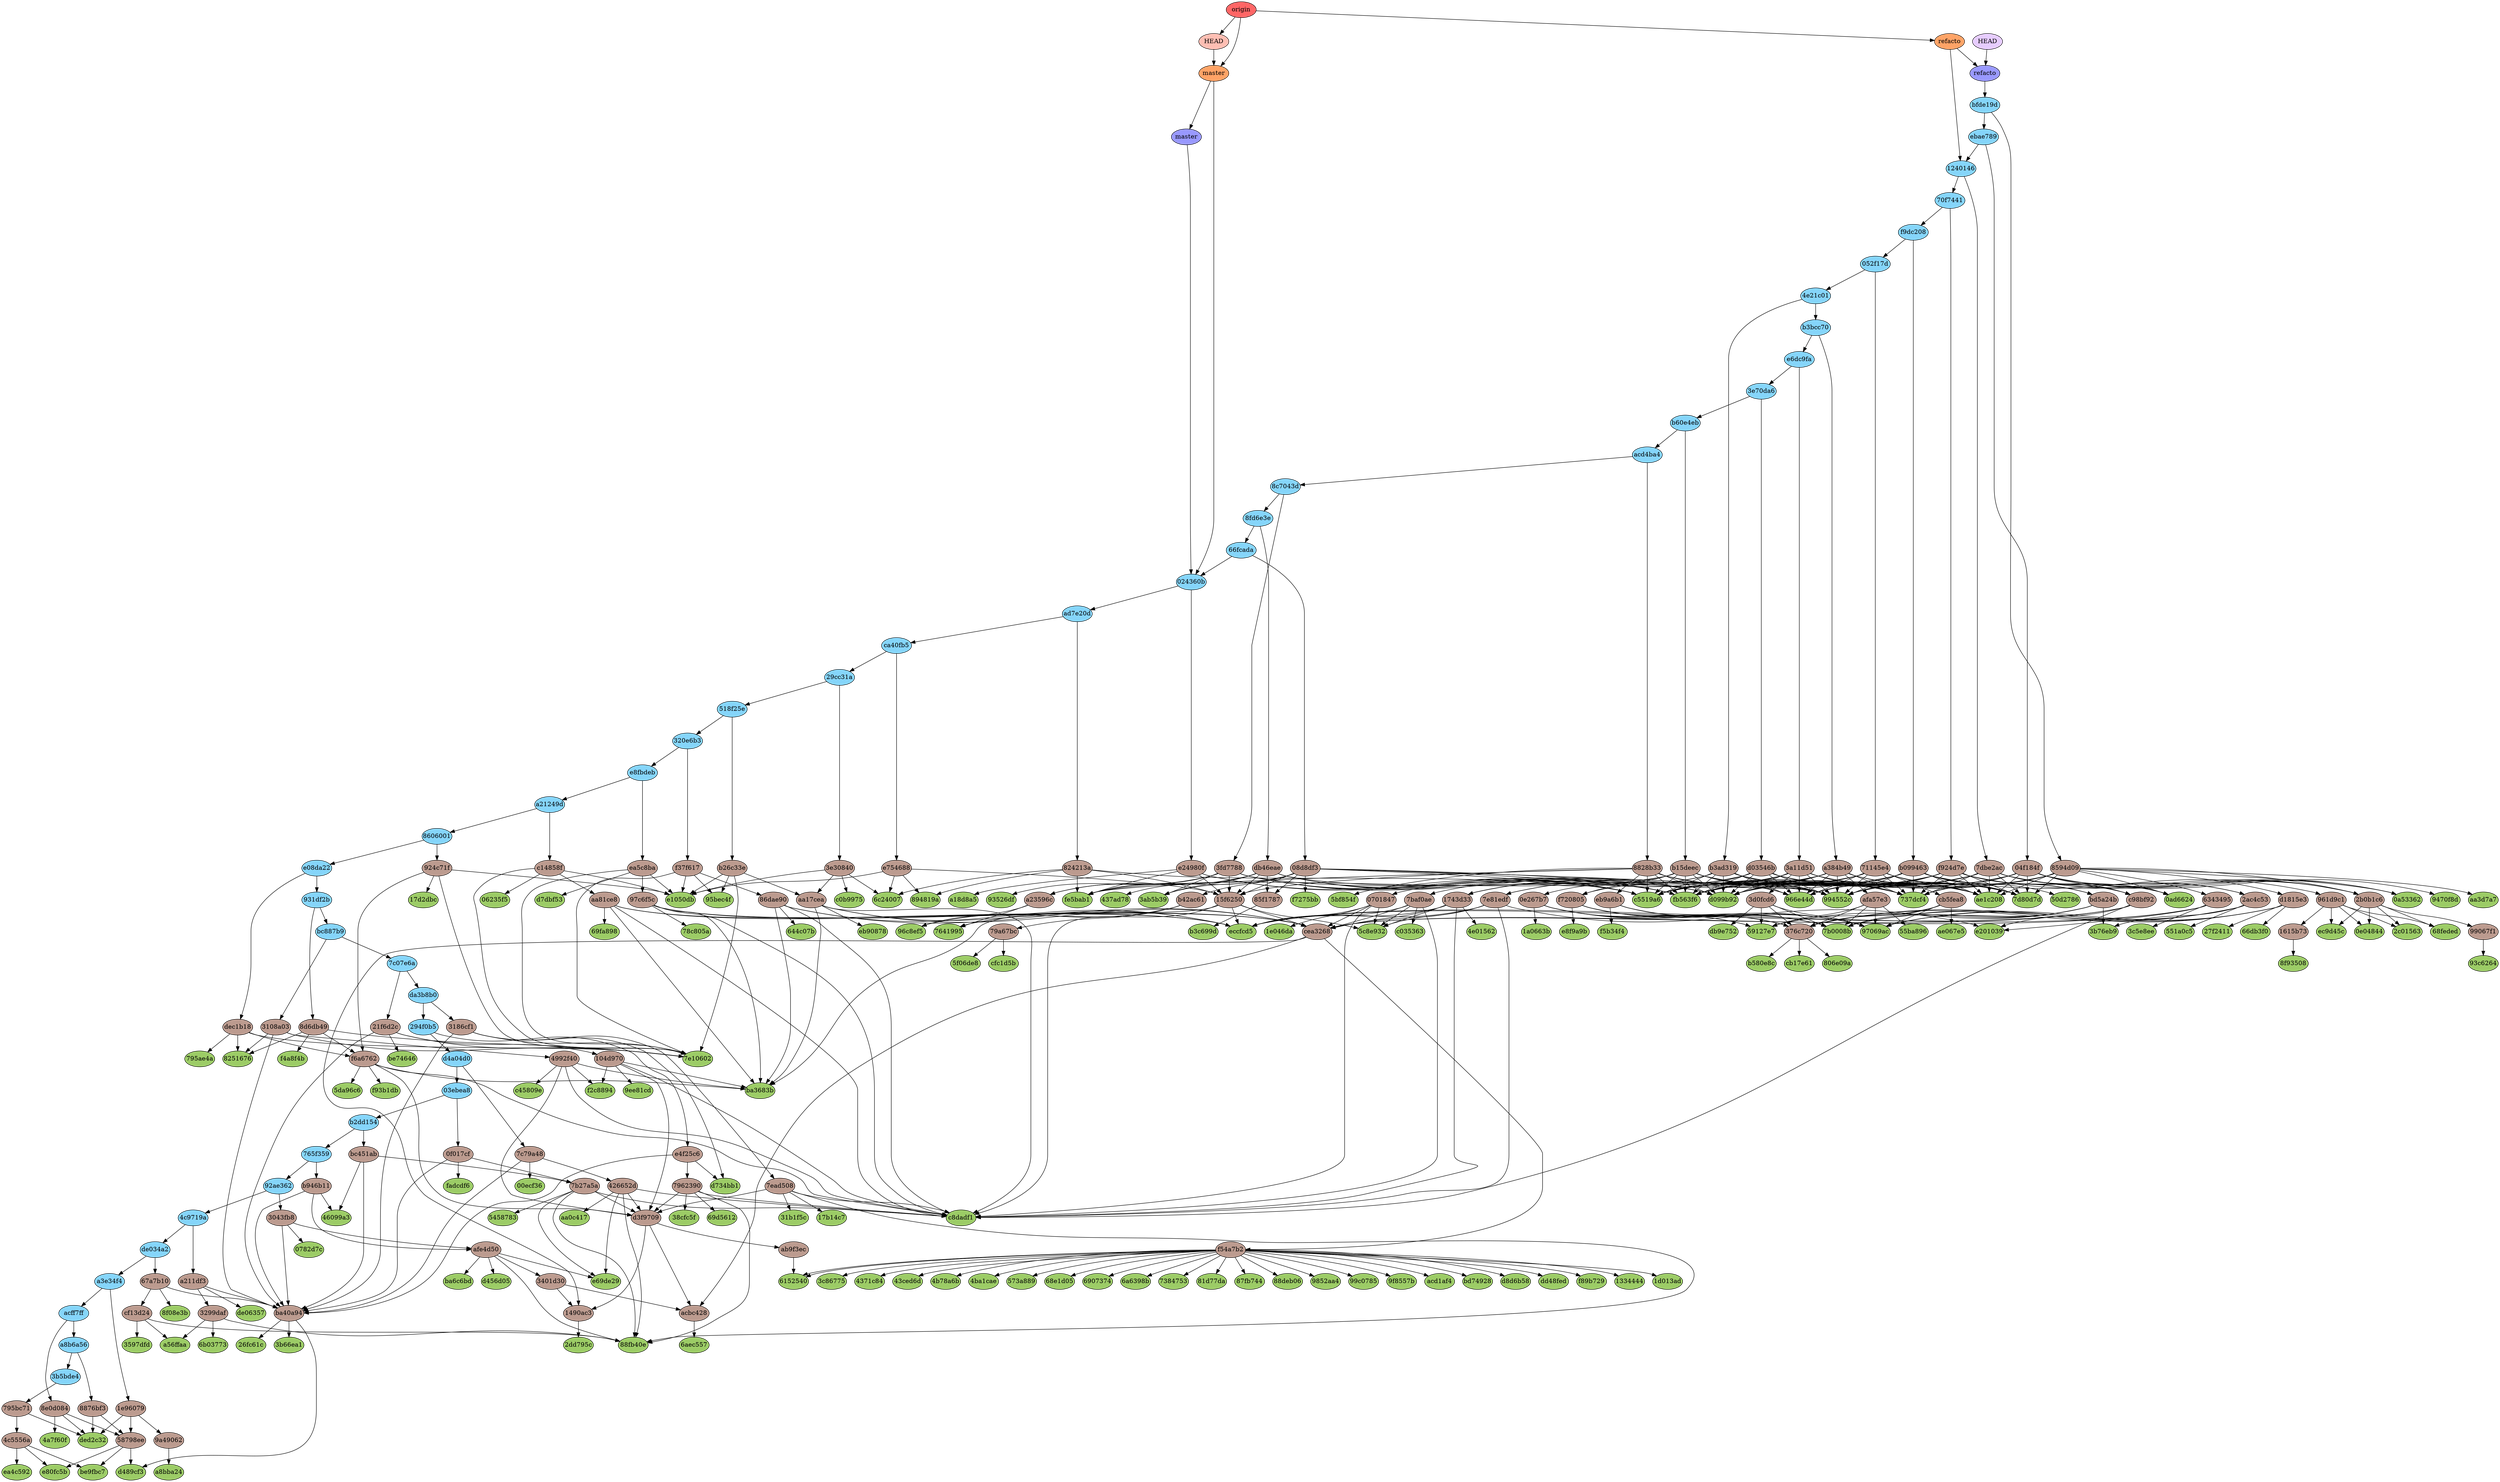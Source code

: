 digraph auto {
	graph [bgcolor=transparent]
	node [fixedsize=true style=filled width=0.95]
	"00ecf364321146b836809a1c151d0970cefb133d" [label="00ecf36" fillcolor="#9ccc66"]
	"06235f58d191e2b824c120adbe8456d83db8be0a" [label="06235f5" fillcolor="#9ccc66"]
	"0782d7cc70e337b6255ad34d07271beed280b302" [label="0782d7c" fillcolor="#9ccc66"]
	"0a53362cc12dcd4efa602aa5d312cc81ec89c141" [label="0a53362" fillcolor="#9ccc66"]
	"0ad6624a55b8d7d50aa50e6d6a7f18cfcd505ffd" [label="0ad6624" fillcolor="#9ccc66"]
	"0e048441597444a7e2850d6d7c4ce15550f79bda" [label="0e04844" fillcolor="#9ccc66"]
	"1334444defaa9500734015b6401f4728389e2af8" [label=1334444 fillcolor="#9ccc66"]
	"17b14c7b5cfdc256b412df10c65b840914e0ac3b" [label="17b14c7" fillcolor="#9ccc66"]
	"17d2dbc2ec09a5bad0169e8638153e69b6f62b41" [label="17d2dbc" fillcolor="#9ccc66"]
	"1a0663b95a0279c4b8dda9aed42bf0f4b9d10dda" [label="1a0663b" fillcolor="#9ccc66"]
	"1d013adf1441bf4a1e616ac4a18e6803d23e317a" [label="1d013ad" fillcolor="#9ccc66"]
	"1e046da27c4c14916938d55da7572ee06197f699" [label="1e046da" fillcolor="#9ccc66"]
	"26fc61c26b9da941cd3e578b65ee32b7877c3b17" [label="26fc61c" fillcolor="#9ccc66"]
	"27f241193809c6f445ab579a0c204d9cdb74d635" [label="27f2411" fillcolor="#9ccc66"]
	"2c0156303a8df3ffdc9de87765bf801bf6bea4a5" [label="2c01563" fillcolor="#9ccc66"]
	"2dd795c10ba1cfe4ba1cb11219d70eafe84e8d79" [label="2dd795c" fillcolor="#9ccc66"]
	"31b1f5c2c1c8dbc21cfc8c0fca4d5af0a2fafbf6" [label="31b1f5c" fillcolor="#9ccc66"]
	"3597dfd1fb012a9eef0b616afd644f1cc1d59b59" [label="3597dfd" fillcolor="#9ccc66"]
	"38cfc5f84631c82670548800e936b82789342c9e" [label="38cfc5f" fillcolor="#9ccc66"]
	"3ab5b39a064ce290a38138f8269ab39490f6ca5f" [label="3ab5b39" fillcolor="#9ccc66"]
	"3b66ea1af22a4b81b5ced3cb3267c94d9ada6e87" [label="3b66ea1" fillcolor="#9ccc66"]
	"3b76eb98d00cfc2b0932880babc7dfa593f778c4" [label="3b76eb9" fillcolor="#9ccc66"]
	"3c5e8ee5654f89aba340680a236579de15715e70" [label="3c5e8ee" fillcolor="#9ccc66"]
	"3c867759198817653889e34fa9a3b976a10ead49" [label="3c86775" fillcolor="#9ccc66"]
	"4371c843e3ed2f66a4d9515d9b4b07105c2de725" [label="4371c84" fillcolor="#9ccc66"]
	"437ad78022947777b05dacca17cb3ccbbddd032d" [label="437ad78" fillcolor="#9ccc66"]
	"43ced6d2f22f492f6f542280d19314b3e7e6232d" [label="43ced6d" fillcolor="#9ccc66"]
	"46099a33f619b5375de075e3f70e32b2676b4faf" [label="46099a3" fillcolor="#9ccc66"]
	"4a7f60f0d90c5fc63666d7e42b59fed0048bfcb5" [label="4a7f60f" fillcolor="#9ccc66"]
	"4b78a6b081a7f03602b01d457f68784c5843b8e4" [label="4b78a6b" fillcolor="#9ccc66"]
	"4ba1cae425c6d39e06e3f8d09d22592951af2d04" [label="4ba1cae" fillcolor="#9ccc66"]
	"4e015623f18f6755680e9b36647511a7390a3701" [label="4e01562" fillcolor="#9ccc66"]
	"50d2786371d2740c4ba43e143aae1fe233d33e40" [label="50d2786" fillcolor="#9ccc66"]
	"5458783542758fcaf7933e8caa589eeb3d86a5c7" [label=5458783 fillcolor="#9ccc66"]
	"551a0c58460af478d8ecce603e3f8d957d5ab102" [label="551a0c5" fillcolor="#9ccc66"]
	"55ba8966cf760290c8445e620e39f2c60ade3532" [label="55ba896" fillcolor="#9ccc66"]
	"573a889632d20ef6ca4baea0d9dc73302f2fc96f" [label="573a889" fillcolor="#9ccc66"]
	"59127e78222342b1c83b2ea2278e92f323915f29" [label="59127e7" fillcolor="#9ccc66"]
	"5bf854fde9e32f5d6f74678d7abefa93e425c9d9" [label="5bf854f" fillcolor="#9ccc66"]
	"5c8e932ced3d1183033a42945d6854c1a908fd9b" [label="5c8e932" fillcolor="#9ccc66"]
	"5da96c6165b04ff0aa499d00fcb4174afca41ec0" [label="5da96c6" fillcolor="#9ccc66"]
	"5f06de87f461e021d89c92f1f044d7313ac99bad" [label="5f06de8" fillcolor="#9ccc66"]
	"61525405233f24494d145a77f8274d78b2d1ddcb" [label=6152540 fillcolor="#9ccc66"]
	"644c07b503bfd817c2dd87bef6ad689e6bac1591" [label="644c07b" fillcolor="#9ccc66"]
	"66db3f0bab40bd5cc1b847d54233551657a2d65a" [label="66db3f0" fillcolor="#9ccc66"]
	"68e1d05dd474edd19995c8ea00fa8c5f9f2324a0" [label="68e1d05" fillcolor="#9ccc66"]
	"68feded2a040005310d770ac7136b2e4ff8a6312" [label="68feded" fillcolor="#9ccc66"]
	"6907374c7dcd5eec1899deff8ca769813fbfd9a5" [label=6907374 fillcolor="#9ccc66"]
	"69d5612e426edc542ba375e231a1ca639a38b663" [label="69d5612" fillcolor="#9ccc66"]
	"69fa8986948872c6e4d420e832e0bfcdf9c5f50d" [label="69fa898" fillcolor="#9ccc66"]
	"6a6398bf6cf4fd43ad38fad962c8d96f75559418" [label="6a6398b" fillcolor="#9ccc66"]
	"6aec55769b4e975724bdf028425e669181361eb1" [label="6aec557" fillcolor="#9ccc66"]
	"6b03773de883d12bba755f83c687e3dd93e021fe" [label="6b03773" fillcolor="#9ccc66"]
	"6c240079fdfd17b6f113ac35503738848e182d72" [label="6c24007" fillcolor="#9ccc66"]
	"737dcf4c773f6dc641045142606c66aa2f719704" [label="737dcf4" fillcolor="#9ccc66"]
	"7384753750ebc7fb0c69d97b9eaa2390989ea252" [label=7384753 fillcolor="#9ccc66"]
	"7641995d5bd1ebceeab30b8e84c1017c9f7ec5b9" [label=7641995 fillcolor="#9ccc66"]
	"78c805a43c1df518787e17f8fd023c5ba1b70572" [label="78c805a" fillcolor="#9ccc66"]
	"795ae4a43aeb323febd08f264f4406b0e96a566b" [label="795ae4a" fillcolor="#9ccc66"]
	"7b0008b7854698326a1b93b8ce339201413be24b" [label="7b0008b" fillcolor="#9ccc66"]
	"7d80d7d985545ca39888b2b238f8f5679b4a8cac" [label="7d80d7d" fillcolor="#9ccc66"]
	"7e1060246fd6746a14204539a72e199a25469a05" [label="7e10602" fillcolor="#9ccc66"]
	"806e09a6ac4458ba12421d3bc622fcb8132fb019" [label="806e09a" fillcolor="#9ccc66"]
	"81d77dadadec5d478e1089492b028520cf206abe" [label="81d77da" fillcolor="#9ccc66"]
	"825167696e650f47e43463bc3506854aa79aa8a2" [label=8251676 fillcolor="#9ccc66"]
	"87fb744db977ef69cb544311310a1e42f43ee113" [label="87fb744" fillcolor="#9ccc66"]
	"88deb067585105f9f251713de8d6b96531239e79" [label="88deb06" fillcolor="#9ccc66"]
	"88fb40e1f80628929fbe7461b7b4bf6c7b652d0b" [label="88fb40e" fillcolor="#9ccc66"]
	"894819a90a8087214cf09eee53e18955546a79fd" [label="894819a" fillcolor="#9ccc66"]
	"8f08e3b05e79f7d2976f721de492c01601b7bb14" [label="8f08e3b" fillcolor="#9ccc66"]
	"8f93508a12a118325bb93007a26da9dc539daead" [label="8f93508" fillcolor="#9ccc66"]
	"93526df6cedb8d06cc60e5c1c432292865774ad1" [label="93526df" fillcolor="#9ccc66"]
	"93c6264990214f51efe4eb4edfc98e6a0c643bf7" [label="93c6264" fillcolor="#9ccc66"]
	"9470f8da9fccf3ca4e534c7de23a31d852c45374" [label="9470f8d" fillcolor="#9ccc66"]
	"95bec4ff9b7af31fa5c305b7fba8514f6b238b9b" [label="95bec4f" fillcolor="#9ccc66"]
	"966e44da533e9db4766c4f20389d8af0a98f7b7b" [label="966e44d" fillcolor="#9ccc66"]
	"96c8ef5dc0975ca1729ce960b048735082f45af8" [label="96c8ef5" fillcolor="#9ccc66"]
	"97069ac2aaf9f14167f0377664a4a8f3660bc655" [label="97069ac" fillcolor="#9ccc66"]
	"9852aa40401e7420cba6bc41c6669e1a955170db" [label="9852aa4" fillcolor="#9ccc66"]
	"994552c6a8761f6f86bdfd3bb22da2b3cb997e40" [label="994552c" fillcolor="#9ccc66"]
	"99c0785450d4caf4b421f730e50feaf4a9dd12d6" [label="99c0785" fillcolor="#9ccc66"]
	"9ee81cd9489fc2e9bb28433e4d50226fcba86750" [label="9ee81cd" fillcolor="#9ccc66"]
	"9f8557bdf4be410e7f8d956366394ffc6e9c931b" [label="9f8557b" fillcolor="#9ccc66"]
	a18d8a5116d03ee4be9322fcf908adc0bd7a1f7e [label=a18d8a5 fillcolor="#9ccc66"]
	a56ffaa48f98f6c1b65c21f2c131e6abea60e64d [label=a56ffaa fillcolor="#9ccc66"]
	a8bba24073308ceb25d0d31ebaeae7f2e42471c3 [label=a8bba24 fillcolor="#9ccc66"]
	aa0c417a97b55e52357b3600d06f810bccbadb5a [label=aa0c417 fillcolor="#9ccc66"]
	aa3d7a76c79afa5ed6f644d2fdcc245b472511cc [label=aa3d7a7 fillcolor="#9ccc66"]
	acd1af42397623476dc7db778643e0243f6aef68 [label=acd1af4 fillcolor="#9ccc66"]
	ae067e5695c446aa71e762dfa199f8af52be5a39 [label=ae067e5 fillcolor="#9ccc66"]
	ae1c208d1e9af503e82358a86922d4141dc495e0 [label=ae1c208 fillcolor="#9ccc66"]
	b3c699de47c3c9f89b0cb7c3f62929d553d3ef1a [label=b3c699d fillcolor="#9ccc66"]
	b580e8c66adb9f63bca852b03e2939a041128726 [label=b580e8c fillcolor="#9ccc66"]
	ba3683bd735d564cce3bdcdb3efdaf8fe103eff6 [label=ba3683b fillcolor="#9ccc66"]
	ba6c6bde5a32152992c6d9bf6ea3efb17dc5a64d [label=ba6c6bd fillcolor="#9ccc66"]
	bd74928784c26491fea16d9d18b8a84526d3e8fc [label=bd74928 fillcolor="#9ccc66"]
	be7464667bfbb26af22680c452b3b17e55927a71 [label=be74646 fillcolor="#9ccc66"]
	be9fbc765fdbf437ffd65d1001a63a1cfb3758e6 [label=be9fbc7 fillcolor="#9ccc66"]
	c0353631f632dc82ee1bb87eb770949e22d52613 [label=c035363 fillcolor="#9ccc66"]
	c0b99756decf87399fd49d03f66155cbefdb52e1 [label=c0b9975 fillcolor="#9ccc66"]
	c45809e495b5bca939c698d2657edc34c5eec8d9 [label=c45809e fillcolor="#9ccc66"]
	c5519a612fbb09d91262b75ea9644d83f422c355 [label=c5519a6 fillcolor="#9ccc66"]
	c8dadf16c05a34e29857fcf5dab15d8e9788527c [label=c8dadf1 fillcolor="#9ccc66"]
	cb17e618b85cf788040de6fe5af6e692b43d92a6 [label=cb17e61 fillcolor="#9ccc66"]
	cfc1d5b5699f133f70447f46b73b6c0292700ee0 [label=cfc1d5b fillcolor="#9ccc66"]
	d099b92dbbd7afa9251f5f38567c8831efe904cd [label=d099b92 fillcolor="#9ccc66"]
	d456d056f8b335bd40d7f8386df904bfc8dbca6d [label=d456d05 fillcolor="#9ccc66"]
	d489cf35f62a0204d05e9a7881ec7bc569900d24 [label=d489cf3 fillcolor="#9ccc66"]
	d734bb130bf103e008f313532058b65168941353 [label=d734bb1 fillcolor="#9ccc66"]
	d7dbf53d8fd3f2e95b064c3e4e446d1bf8e15608 [label=d7dbf53 fillcolor="#9ccc66"]
	d8d6b580af261ee09a479787a6d13171a98219f3 [label=d8d6b58 fillcolor="#9ccc66"]
	db9e752ce6cd0ac1bb347d139d23f4e8a457dcbc [label=db9e752 fillcolor="#9ccc66"]
	dd48fed06609014562b8edc58264fcb60dfa19a8 [label=dd48fed fillcolor="#9ccc66"]
	de06357c5bb5881be6586fe83613ddd97020ea68 [label=de06357 fillcolor="#9ccc66"]
	ded2c3273a81a74dd07e6badff356c1f4abf93f8 [label=ded2c32 fillcolor="#9ccc66"]
	e1050db26b4d13a20aaeaa0de93b5e7d33a35e54 [label=e1050db fillcolor="#9ccc66"]
	e20103929e8041b097c45d42cba15cb584c021ed [label=e201039 fillcolor="#9ccc66"]
	e69de29bb2d1d6434b8b29ae775ad8c2e48c5391 [label=e69de29 fillcolor="#9ccc66"]
	e80fc5b770421ec67925aee0af52e86606ee0310 [label=e80fc5b fillcolor="#9ccc66"]
	e8f9a9b8da8881c1ebdcf727dd1303b38068ae35 [label=e8f9a9b fillcolor="#9ccc66"]
	ea4c5923d4f438dc7f501f0754d3f756d704b12c [label=ea4c592 fillcolor="#9ccc66"]
	eb908784cec4373211c66faaf5b65dd771a118fe [label=eb90878 fillcolor="#9ccc66"]
	ec9d45c26a6bb54e833fd4e6ce2de29343894f4b [label=ec9d45c fillcolor="#9ccc66"]
	eccfcd51a1d2ffb1be4d10ef16900ef101c32f66 [label=eccfcd5 fillcolor="#9ccc66"]
	f2c88947f92d2a97d53a53c5dd0f0073c2fefd5d [label=f2c8894 fillcolor="#9ccc66"]
	f4a8f4b7ac81964fefd60665aa4beab9f73e131d [label=f4a8f4b fillcolor="#9ccc66"]
	f5b34f45bb7ca8089360e72d9b929508df21a939 [label=f5b34f4 fillcolor="#9ccc66"]
	f7275bbbd035b827023cbae18954c0703b200c34 [label=f7275bb fillcolor="#9ccc66"]
	f89b729586739341b84c8297a038c28cf8fd353a [label=f89b729 fillcolor="#9ccc66"]
	f93b1dbd7e1034f2c8804a9bf1116000f83b0681 [label=f93b1db fillcolor="#9ccc66"]
	fadcdf6935ec1ef3371fd16ffbc0e316047ddad9 [label=fadcdf6 fillcolor="#9ccc66"]
	fb563f606371cabf2850bc9660de8cecb2a01310 [label=fb563f6 fillcolor="#9ccc66"]
	fe5bab1c2f0f4d036c9d8ddcc6d72d66584e9b9d [label=fe5bab1 fillcolor="#9ccc66"]
	"04f184fee3d529def97b4efd0da3ecb1748baa34" [label="04f184f" fillcolor="#bc9b8f"]
	"04f184fee3d529def97b4efd0da3ecb1748baa34" -> "737dcf4c773f6dc641045142606c66aa2f719704"
	"04f184fee3d529def97b4efd0da3ecb1748baa34" -> "0a53362cc12dcd4efa602aa5d312cc81ec89c141"
	"04f184fee3d529def97b4efd0da3ecb1748baa34" -> c5519a612fbb09d91262b75ea9644d83f422c355
	"04f184fee3d529def97b4efd0da3ecb1748baa34" -> "7d80d7d985545ca39888b2b238f8f5679b4a8cac"
	"04f184fee3d529def97b4efd0da3ecb1748baa34" -> "0ad6624a55b8d7d50aa50e6d6a7f18cfcd505ffd"
	"04f184fee3d529def97b4efd0da3ecb1748baa34" -> fb563f606371cabf2850bc9660de8cecb2a01310
	"04f184fee3d529def97b4efd0da3ecb1748baa34" -> "2ac4c531b5b79e2b182f2dccdcbf36d0d6653220"
	"04f184fee3d529def97b4efd0da3ecb1748baa34" -> ae1c208d1e9af503e82358a86922d4141dc495e0
	"04f184fee3d529def97b4efd0da3ecb1748baa34" -> c98bf92955a31d9c5016f39076a608e00d303815
	"04f184fee3d529def97b4efd0da3ecb1748baa34" -> "2b0b1c618676bb8e27b321a1b4ff1802f6580f28"
	"04f184fee3d529def97b4efd0da3ecb1748baa34" -> d099b92dbbd7afa9251f5f38567c8831efe904cd
	"04f184fee3d529def97b4efd0da3ecb1748baa34" -> "994552c6a8761f6f86bdfd3bb22da2b3cb997e40"
	"04f184fee3d529def97b4efd0da3ecb1748baa34" -> "9470f8da9fccf3ca4e534c7de23a31d852c45374"
	"07018472d47d6485b98ce44e047770b1943c6163" [label=0701847 fillcolor="#bc9b8f"]
	"07018472d47d6485b98ce44e047770b1943c6163" -> c8dadf16c05a34e29857fcf5dab15d8e9788527c
	"07018472d47d6485b98ce44e047770b1943c6163" -> "1e046da27c4c14916938d55da7572ee06197f699"
	"07018472d47d6485b98ce44e047770b1943c6163" -> eccfcd51a1d2ffb1be4d10ef16900ef101c32f66
	"07018472d47d6485b98ce44e047770b1943c6163" -> cea326830fd5c837c0fc92d1da5831476cf0c317
	"07018472d47d6485b98ce44e047770b1943c6163" -> "5c8e932ced3d1183033a42945d6854c1a908fd9b"
	"08d8df3fc3cc999daffcebf7ceba67bdd0f810cd" [label="08d8df3" fillcolor="#bc9b8f"]
	"08d8df3fc3cc999daffcebf7ceba67bdd0f810cd" -> "3ab5b39a064ce290a38138f8269ab39490f6ca5f"
	"08d8df3fc3cc999daffcebf7ceba67bdd0f810cd" -> f7275bbbd035b827023cbae18954c0703b200c34
	"08d8df3fc3cc999daffcebf7ceba67bdd0f810cd" -> c5519a612fbb09d91262b75ea9644d83f422c355
	"08d8df3fc3cc999daffcebf7ceba67bdd0f810cd" -> fe5bab1c2f0f4d036c9d8ddcc6d72d66584e9b9d
	"08d8df3fc3cc999daffcebf7ceba67bdd0f810cd" -> "85f178731dfabc8325b357b7d8b711831799d8aa"
	"08d8df3fc3cc999daffcebf7ceba67bdd0f810cd" -> fb563f606371cabf2850bc9660de8cecb2a01310
	"08d8df3fc3cc999daffcebf7ceba67bdd0f810cd" -> b42ac617fb8134569313cd37b976b7178f9d078a
	"08d8df3fc3cc999daffcebf7ceba67bdd0f810cd" -> "15f625056f197acb7f4388bcb5a7a4f043c02bac"
	"08d8df3fc3cc999daffcebf7ceba67bdd0f810cd" -> d099b92dbbd7afa9251f5f38567c8831efe904cd
	"08d8df3fc3cc999daffcebf7ceba67bdd0f810cd" -> "994552c6a8761f6f86bdfd3bb22da2b3cb997e40"
	"0e267b73287dc743b32905cc2f04f5c28bf3bd01" [label="0e267b7" fillcolor="#bc9b8f"]
	"0e267b73287dc743b32905cc2f04f5c28bf3bd01" -> "59127e78222342b1c83b2ea2278e92f323915f29"
	"0e267b73287dc743b32905cc2f04f5c28bf3bd01" -> "7b0008b7854698326a1b93b8ce339201413be24b"
	"0e267b73287dc743b32905cc2f04f5c28bf3bd01" -> "1a0663b95a0279c4b8dda9aed42bf0f4b9d10dda"
	"0e267b73287dc743b32905cc2f04f5c28bf3bd01" -> "97069ac2aaf9f14167f0377664a4a8f3660bc655"
	"0e267b73287dc743b32905cc2f04f5c28bf3bd01" -> "376c72091c58b4cbe834ebe18d356b679d6378c4"
	"0f017cf5de9af58d9e824675b2d4b5270e541f02" [label="0f017cf" fillcolor="#bc9b8f"]
	"0f017cf5de9af58d9e824675b2d4b5270e541f02" -> fadcdf6935ec1ef3371fd16ffbc0e316047ddad9
	"0f017cf5de9af58d9e824675b2d4b5270e541f02" -> "7b27a5a977c048bb4b6f88f58f44f09b47d74951"
	"0f017cf5de9af58d9e824675b2d4b5270e541f02" -> ba40a94adb38772264c2e0060991b56420698fa3
	"104d970ece51d825bb023ff12fc437b690c7fc3b" [label="104d970" fillcolor="#bc9b8f"]
	"104d970ece51d825bb023ff12fc437b690c7fc3b" -> c8dadf16c05a34e29857fcf5dab15d8e9788527c
	"104d970ece51d825bb023ff12fc437b690c7fc3b" -> ba3683bd735d564cce3bdcdb3efdaf8fe103eff6
	"104d970ece51d825bb023ff12fc437b690c7fc3b" -> f2c88947f92d2a97d53a53c5dd0f0073c2fefd5d
	"104d970ece51d825bb023ff12fc437b690c7fc3b" -> d3f97098bda5c82b6ec0cab7002c91f2f3af3c4e
	"104d970ece51d825bb023ff12fc437b690c7fc3b" -> "9ee81cd9489fc2e9bb28433e4d50226fcba86750"
	"1490ac31249ee336aea53d4b3df3d9f6f92f62d0" [label="1490ac3" fillcolor="#bc9b8f"]
	"1490ac31249ee336aea53d4b3df3d9f6f92f62d0" -> "2dd795c10ba1cfe4ba1cb11219d70eafe84e8d79"
	"15f625056f197acb7f4388bcb5a7a4f043c02bac" [label="15f6250" fillcolor="#bc9b8f"]
	"15f625056f197acb7f4388bcb5a7a4f043c02bac" -> c8dadf16c05a34e29857fcf5dab15d8e9788527c
	"15f625056f197acb7f4388bcb5a7a4f043c02bac" -> ba3683bd735d564cce3bdcdb3efdaf8fe103eff6
	"15f625056f197acb7f4388bcb5a7a4f043c02bac" -> eccfcd51a1d2ffb1be4d10ef16900ef101c32f66
	"15f625056f197acb7f4388bcb5a7a4f043c02bac" -> cea326830fd5c837c0fc92d1da5831476cf0c317
	"15f625056f197acb7f4388bcb5a7a4f043c02bac" -> "5c8e932ced3d1183033a42945d6854c1a908fd9b"
	"1615b73a98f5cf59e2e403ff98c9f4f14f0b7ac9" [label="1615b73" fillcolor="#bc9b8f"]
	"1615b73a98f5cf59e2e403ff98c9f4f14f0b7ac9" -> "8f93508a12a118325bb93007a26da9dc539daead"
	"1743d3355062ef1478cf1f66b9be88bb302988e5" [label="1743d33" fillcolor="#bc9b8f"]
	"1743d3355062ef1478cf1f66b9be88bb302988e5" -> c8dadf16c05a34e29857fcf5dab15d8e9788527c
	"1743d3355062ef1478cf1f66b9be88bb302988e5" -> "4e015623f18f6755680e9b36647511a7390a3701"
	"1743d3355062ef1478cf1f66b9be88bb302988e5" -> eccfcd51a1d2ffb1be4d10ef16900ef101c32f66
	"1743d3355062ef1478cf1f66b9be88bb302988e5" -> cea326830fd5c837c0fc92d1da5831476cf0c317
	"1743d3355062ef1478cf1f66b9be88bb302988e5" -> "5c8e932ced3d1183033a42945d6854c1a908fd9b"
	"1e960792cb1ade77a8c240c509004432685edc1d" [label="1e96079" fillcolor="#bc9b8f"]
	"1e960792cb1ade77a8c240c509004432685edc1d" -> ded2c3273a81a74dd07e6badff356c1f4abf93f8
	"1e960792cb1ade77a8c240c509004432685edc1d" -> "9a49062e0058f2bb656bda9dae7dad26a4d853de"
	"1e960792cb1ade77a8c240c509004432685edc1d" -> "58798ee5cb54c999c1c27d5c5aa16c0466f422b0"
	"21f6d2c02049db3551b0a3a498935566dc681301" [label="21f6d2c" fillcolor="#bc9b8f"]
	"21f6d2c02049db3551b0a3a498935566dc681301" -> be7464667bfbb26af22680c452b3b17e55927a71
	"21f6d2c02049db3551b0a3a498935566dc681301" -> "104d970ece51d825bb023ff12fc437b690c7fc3b"
	"21f6d2c02049db3551b0a3a498935566dc681301" -> ba40a94adb38772264c2e0060991b56420698fa3
	"21f6d2c02049db3551b0a3a498935566dc681301" -> "7e1060246fd6746a14204539a72e199a25469a05"
	"2ac4c531b5b79e2b182f2dccdcbf36d0d6653220" [label="2ac4c53" fillcolor="#bc9b8f"]
	"2ac4c531b5b79e2b182f2dccdcbf36d0d6653220" -> "551a0c58460af478d8ecce603e3f8d957d5ab102"
	"2ac4c531b5b79e2b182f2dccdcbf36d0d6653220" -> "7b0008b7854698326a1b93b8ce339201413be24b"
	"2ac4c531b5b79e2b182f2dccdcbf36d0d6653220" -> "3b76eb98d00cfc2b0932880babc7dfa593f778c4"
	"2ac4c531b5b79e2b182f2dccdcbf36d0d6653220" -> "97069ac2aaf9f14167f0377664a4a8f3660bc655"
	"2ac4c531b5b79e2b182f2dccdcbf36d0d6653220" -> "376c72091c58b4cbe834ebe18d356b679d6378c4"
	"2b0b1c618676bb8e27b321a1b4ff1802f6580f28" [label="2b0b1c6" fillcolor="#bc9b8f"]
	"2b0b1c618676bb8e27b321a1b4ff1802f6580f28" -> "0e048441597444a7e2850d6d7c4ce15550f79bda"
	"2b0b1c618676bb8e27b321a1b4ff1802f6580f28" -> ec9d45c26a6bb54e833fd4e6ce2de29343894f4b
	"2b0b1c618676bb8e27b321a1b4ff1802f6580f28" -> "68feded2a040005310d770ac7136b2e4ff8a6312"
	"2b0b1c618676bb8e27b321a1b4ff1802f6580f28" -> "2c0156303a8df3ffdc9de87765bf801bf6bea4a5"
	"2b0b1c618676bb8e27b321a1b4ff1802f6580f28" -> "99067f195d1c6e2ea1e4c5987555ea9a0a624f50"
	"3043fb88c85c17b26c4275e415ea248f49391311" [label="3043fb8" fillcolor="#bc9b8f"]
	"3043fb88c85c17b26c4275e415ea248f49391311" -> "0782d7cc70e337b6255ad34d07271beed280b302"
	"3043fb88c85c17b26c4275e415ea248f49391311" -> afe4d50a812dc2bc374aab891cb0bdea99ae275f
	"3043fb88c85c17b26c4275e415ea248f49391311" -> ba40a94adb38772264c2e0060991b56420698fa3
	"3108a0367f7d58eece3857c1dd2a1ad9f49c191f" [label="3108a03" fillcolor="#bc9b8f"]
	"3108a0367f7d58eece3857c1dd2a1ad9f49c191f" -> "825167696e650f47e43463bc3506854aa79aa8a2"
	"3108a0367f7d58eece3857c1dd2a1ad9f49c191f" -> "4992f408cd566b192545cdb5aee41c0f21e9cece"
	"3108a0367f7d58eece3857c1dd2a1ad9f49c191f" -> ba40a94adb38772264c2e0060991b56420698fa3
	"3108a0367f7d58eece3857c1dd2a1ad9f49c191f" -> "7e1060246fd6746a14204539a72e199a25469a05"
	"3186cf132100f44e4a5f11e194930bd73255ce6a" [label="3186cf1" fillcolor="#bc9b8f"]
	"3186cf132100f44e4a5f11e194930bd73255ce6a" -> d734bb130bf103e008f313532058b65168941353
	"3186cf132100f44e4a5f11e194930bd73255ce6a" -> "7ead508fc65c2ed17eb7e072ac9cde5503911707"
	"3186cf132100f44e4a5f11e194930bd73255ce6a" -> ba40a94adb38772264c2e0060991b56420698fa3
	"3186cf132100f44e4a5f11e194930bd73255ce6a" -> "7e1060246fd6746a14204539a72e199a25469a05"
	"3299daf2f07488dcf531b522e7b36e2dcfa414b0" [label="3299daf" fillcolor="#bc9b8f"]
	"3299daf2f07488dcf531b522e7b36e2dcfa414b0" -> a56ffaa48f98f6c1b65c21f2c131e6abea60e64d
	"3299daf2f07488dcf531b522e7b36e2dcfa414b0" -> "88fb40e1f80628929fbe7461b7b4bf6c7b652d0b"
	"3299daf2f07488dcf531b522e7b36e2dcfa414b0" -> "6b03773de883d12bba755f83c687e3dd93e021fe"
	"3401d30c39084fb1dc6ed414ac9d72938dc3c1ec" [label="3401d30" fillcolor="#bc9b8f"]
	"3401d30c39084fb1dc6ed414ac9d72938dc3c1ec" -> acbc428d7ae73edb33c023cbe9408f89abe86346
	"3401d30c39084fb1dc6ed414ac9d72938dc3c1ec" -> "1490ac31249ee336aea53d4b3df3d9f6f92f62d0"
	"376c72091c58b4cbe834ebe18d356b679d6378c4" [label="376c720" fillcolor="#bc9b8f"]
	"376c72091c58b4cbe834ebe18d356b679d6378c4" -> cb17e618b85cf788040de6fe5af6e692b43d92a6
	"376c72091c58b4cbe834ebe18d356b679d6378c4" -> b580e8c66adb9f63bca852b03e2939a041128726
	"376c72091c58b4cbe834ebe18d356b679d6378c4" -> "806e09a6ac4458ba12421d3bc622fcb8132fb019"
	"3a11d510608667717088e3dff8a80a4a88300b65" [label="3a11d51" fillcolor="#bc9b8f"]
	"3a11d510608667717088e3dff8a80a4a88300b65" -> "737dcf4c773f6dc641045142606c66aa2f719704"
	"3a11d510608667717088e3dff8a80a4a88300b65" -> "966e44da533e9db4766c4f20389d8af0a98f7b7b"
	"3a11d510608667717088e3dff8a80a4a88300b65" -> c5519a612fbb09d91262b75ea9644d83f422c355
	"3a11d510608667717088e3dff8a80a4a88300b65" -> "7d80d7d985545ca39888b2b238f8f5679b4a8cac"
	"3a11d510608667717088e3dff8a80a4a88300b65" -> fb563f606371cabf2850bc9660de8cecb2a01310
	"3a11d510608667717088e3dff8a80a4a88300b65" -> "3d0fcd637ca7df7b18bd39338d9792dfdc13e13f"
	"3a11d510608667717088e3dff8a80a4a88300b65" -> ae1c208d1e9af503e82358a86922d4141dc495e0
	"3a11d510608667717088e3dff8a80a4a88300b65" -> "1743d3355062ef1478cf1f66b9be88bb302988e5"
	"3a11d510608667717088e3dff8a80a4a88300b65" -> d099b92dbbd7afa9251f5f38567c8831efe904cd
	"3a11d510608667717088e3dff8a80a4a88300b65" -> "994552c6a8761f6f86bdfd3bb22da2b3cb997e40"
	"3d0fcd637ca7df7b18bd39338d9792dfdc13e13f" [label="3d0fcd6" fillcolor="#bc9b8f"]
	"3d0fcd637ca7df7b18bd39338d9792dfdc13e13f" -> "59127e78222342b1c83b2ea2278e92f323915f29"
	"3d0fcd637ca7df7b18bd39338d9792dfdc13e13f" -> "7b0008b7854698326a1b93b8ce339201413be24b"
	"3d0fcd637ca7df7b18bd39338d9792dfdc13e13f" -> db9e752ce6cd0ac1bb347d139d23f4e8a457dcbc
	"3d0fcd637ca7df7b18bd39338d9792dfdc13e13f" -> "97069ac2aaf9f14167f0377664a4a8f3660bc655"
	"3d0fcd637ca7df7b18bd39338d9792dfdc13e13f" -> "376c72091c58b4cbe834ebe18d356b679d6378c4"
	"3e30840b582ed665ebf5dee9ebceeb3207ec5e98" [label="3e30840" fillcolor="#bc9b8f"]
	"3e30840b582ed665ebf5dee9ebceeb3207ec5e98" -> e1050db26b4d13a20aaeaa0de93b5e7d33a35e54
	"3e30840b582ed665ebf5dee9ebceeb3207ec5e98" -> c0b99756decf87399fd49d03f66155cbefdb52e1
	"3e30840b582ed665ebf5dee9ebceeb3207ec5e98" -> aa17ceabc0ff5ea0469eec667a99df6cc3ec0019
	"3e30840b582ed665ebf5dee9ebceeb3207ec5e98" -> "6c240079fdfd17b6f113ac35503738848e182d72"
	"3fd7788665a7014450746865644c8fb0423919a6" [label="3fd7788" fillcolor="#bc9b8f"]
	"3fd7788665a7014450746865644c8fb0423919a6" -> "3ab5b39a064ce290a38138f8269ab39490f6ca5f"
	"3fd7788665a7014450746865644c8fb0423919a6" -> "93526df6cedb8d06cc60e5c1c432292865774ad1"
	"3fd7788665a7014450746865644c8fb0423919a6" -> c5519a612fbb09d91262b75ea9644d83f422c355
	"3fd7788665a7014450746865644c8fb0423919a6" -> fe5bab1c2f0f4d036c9d8ddcc6d72d66584e9b9d
	"3fd7788665a7014450746865644c8fb0423919a6" -> fb563f606371cabf2850bc9660de8cecb2a01310
	"3fd7788665a7014450746865644c8fb0423919a6" -> a23596ce6e7a77c22dc8a656b5695358d1f06bd7
	"3fd7788665a7014450746865644c8fb0423919a6" -> "15f625056f197acb7f4388bcb5a7a4f043c02bac"
	"3fd7788665a7014450746865644c8fb0423919a6" -> d099b92dbbd7afa9251f5f38567c8831efe904cd
	"3fd7788665a7014450746865644c8fb0423919a6" -> "994552c6a8761f6f86bdfd3bb22da2b3cb997e40"
	"426652dfbca7f7a44f58ae5dfd5b3117f3e976c3" [label="426652d" fillcolor="#bc9b8f"]
	"426652dfbca7f7a44f58ae5dfd5b3117f3e976c3" -> c8dadf16c05a34e29857fcf5dab15d8e9788527c
	"426652dfbca7f7a44f58ae5dfd5b3117f3e976c3" -> "88fb40e1f80628929fbe7461b7b4bf6c7b652d0b"
	"426652dfbca7f7a44f58ae5dfd5b3117f3e976c3" -> e69de29bb2d1d6434b8b29ae775ad8c2e48c5391
	"426652dfbca7f7a44f58ae5dfd5b3117f3e976c3" -> d3f97098bda5c82b6ec0cab7002c91f2f3af3c4e
	"426652dfbca7f7a44f58ae5dfd5b3117f3e976c3" -> aa0c417a97b55e52357b3600d06f810bccbadb5a
	"4992f408cd566b192545cdb5aee41c0f21e9cece" [label="4992f40" fillcolor="#bc9b8f"]
	"4992f408cd566b192545cdb5aee41c0f21e9cece" -> c8dadf16c05a34e29857fcf5dab15d8e9788527c
	"4992f408cd566b192545cdb5aee41c0f21e9cece" -> ba3683bd735d564cce3bdcdb3efdaf8fe103eff6
	"4992f408cd566b192545cdb5aee41c0f21e9cece" -> f2c88947f92d2a97d53a53c5dd0f0073c2fefd5d
	"4992f408cd566b192545cdb5aee41c0f21e9cece" -> d3f97098bda5c82b6ec0cab7002c91f2f3af3c4e
	"4992f408cd566b192545cdb5aee41c0f21e9cece" -> c45809e495b5bca939c698d2657edc34c5eec8d9
	"4c5556a2adc3cc63670b1f414bc4a6c537fcc55e" [label="4c5556a" fillcolor="#bc9b8f"]
	"4c5556a2adc3cc63670b1f414bc4a6c537fcc55e" -> ea4c5923d4f438dc7f501f0754d3f756d704b12c
	"4c5556a2adc3cc63670b1f414bc4a6c537fcc55e" -> be9fbc765fdbf437ffd65d1001a63a1cfb3758e6
	"4c5556a2adc3cc63670b1f414bc4a6c537fcc55e" -> e80fc5b770421ec67925aee0af52e86606ee0310
	"58798ee5cb54c999c1c27d5c5aa16c0466f422b0" [label="58798ee" fillcolor="#bc9b8f"]
	"58798ee5cb54c999c1c27d5c5aa16c0466f422b0" -> d489cf35f62a0204d05e9a7881ec7bc569900d24
	"58798ee5cb54c999c1c27d5c5aa16c0466f422b0" -> be9fbc765fdbf437ffd65d1001a63a1cfb3758e6
	"58798ee5cb54c999c1c27d5c5aa16c0466f422b0" -> e80fc5b770421ec67925aee0af52e86606ee0310
	"6343495c654bd1e587beb52101a0b14e79bc12f5" [label=6343495 fillcolor="#bc9b8f"]
	"6343495c654bd1e587beb52101a0b14e79bc12f5" -> "3c5e8ee5654f89aba340680a236579de15715e70"
	"6343495c654bd1e587beb52101a0b14e79bc12f5" -> e20103929e8041b097c45d42cba15cb584c021ed
	"6343495c654bd1e587beb52101a0b14e79bc12f5" -> eccfcd51a1d2ffb1be4d10ef16900ef101c32f66
	"6343495c654bd1e587beb52101a0b14e79bc12f5" -> cea326830fd5c837c0fc92d1da5831476cf0c317
	"67a7b10d5011b9e67dd92648f119c42e060b70b8" [label="67a7b10" fillcolor="#bc9b8f"]
	"67a7b10d5011b9e67dd92648f119c42e060b70b8" -> "8f08e3b05e79f7d2976f721de492c01601b7bb14"
	"67a7b10d5011b9e67dd92648f119c42e060b70b8" -> cf13d247f9af0ddfec3985e1e85f9143f9b2648b
	"67a7b10d5011b9e67dd92648f119c42e060b70b8" -> ba40a94adb38772264c2e0060991b56420698fa3
	"71145e4f978c54d57aebda81e9184e9b6abe02d5" [label="71145e4" fillcolor="#bc9b8f"]
	"71145e4f978c54d57aebda81e9184e9b6abe02d5" -> "737dcf4c773f6dc641045142606c66aa2f719704"
	"71145e4f978c54d57aebda81e9184e9b6abe02d5" -> "966e44da533e9db4766c4f20389d8af0a98f7b7b"
	"71145e4f978c54d57aebda81e9184e9b6abe02d5" -> c5519a612fbb09d91262b75ea9644d83f422c355
	"71145e4f978c54d57aebda81e9184e9b6abe02d5" -> "7d80d7d985545ca39888b2b238f8f5679b4a8cac"
	"71145e4f978c54d57aebda81e9184e9b6abe02d5" -> fb563f606371cabf2850bc9660de8cecb2a01310
	"71145e4f978c54d57aebda81e9184e9b6abe02d5" -> cb5fea8aa4fd1e4c677cce0a0cfd0b63648fe765
	"71145e4f978c54d57aebda81e9184e9b6abe02d5" -> ae1c208d1e9af503e82358a86922d4141dc495e0
	"71145e4f978c54d57aebda81e9184e9b6abe02d5" -> "7e81edf4d200ee546a065a9cc9b28d27f670b44e"
	"71145e4f978c54d57aebda81e9184e9b6abe02d5" -> d099b92dbbd7afa9251f5f38567c8831efe904cd
	"71145e4f978c54d57aebda81e9184e9b6abe02d5" -> "994552c6a8761f6f86bdfd3bb22da2b3cb997e40"
	"795bc71471093527860ec254eb5a056b938b5c65" [label="795bc71" fillcolor="#bc9b8f"]
	"795bc71471093527860ec254eb5a056b938b5c65" -> ded2c3273a81a74dd07e6badff356c1f4abf93f8
	"795bc71471093527860ec254eb5a056b938b5c65" -> "4c5556a2adc3cc63670b1f414bc4a6c537fcc55e"
	"796239010f7a542c30b93dd2c55caaebd8858811" [label=7962390 fillcolor="#bc9b8f"]
	"796239010f7a542c30b93dd2c55caaebd8858811" -> c8dadf16c05a34e29857fcf5dab15d8e9788527c
	"796239010f7a542c30b93dd2c55caaebd8858811" -> "88fb40e1f80628929fbe7461b7b4bf6c7b652d0b"
	"796239010f7a542c30b93dd2c55caaebd8858811" -> "38cfc5f84631c82670548800e936b82789342c9e"
	"796239010f7a542c30b93dd2c55caaebd8858811" -> d3f97098bda5c82b6ec0cab7002c91f2f3af3c4e
	"796239010f7a542c30b93dd2c55caaebd8858811" -> "69d5612e426edc542ba375e231a1ca639a38b663"
	"79a67bc93ccd54bda2a111d979330bb7c9fa238b" [label="79a67bc" fillcolor="#bc9b8f"]
	"79a67bc93ccd54bda2a111d979330bb7c9fa238b" -> "5f06de87f461e021d89c92f1f044d7313ac99bad"
	"79a67bc93ccd54bda2a111d979330bb7c9fa238b" -> cfc1d5b5699f133f70447f46b73b6c0292700ee0
	"7b27a5a977c048bb4b6f88f58f44f09b47d74951" [label="7b27a5a" fillcolor="#bc9b8f"]
	"7b27a5a977c048bb4b6f88f58f44f09b47d74951" -> c8dadf16c05a34e29857fcf5dab15d8e9788527c
	"7b27a5a977c048bb4b6f88f58f44f09b47d74951" -> "88fb40e1f80628929fbe7461b7b4bf6c7b652d0b"
	"7b27a5a977c048bb4b6f88f58f44f09b47d74951" -> e69de29bb2d1d6434b8b29ae775ad8c2e48c5391
	"7b27a5a977c048bb4b6f88f58f44f09b47d74951" -> d3f97098bda5c82b6ec0cab7002c91f2f3af3c4e
	"7b27a5a977c048bb4b6f88f58f44f09b47d74951" -> "5458783542758fcaf7933e8caa589eeb3d86a5c7"
	"7baf0ae55ce9acab6d63e95503f47bb9c4cf5d08" [label="7baf0ae" fillcolor="#bc9b8f"]
	"7baf0ae55ce9acab6d63e95503f47bb9c4cf5d08" -> c8dadf16c05a34e29857fcf5dab15d8e9788527c
	"7baf0ae55ce9acab6d63e95503f47bb9c4cf5d08" -> c0353631f632dc82ee1bb87eb770949e22d52613
	"7baf0ae55ce9acab6d63e95503f47bb9c4cf5d08" -> eccfcd51a1d2ffb1be4d10ef16900ef101c32f66
	"7baf0ae55ce9acab6d63e95503f47bb9c4cf5d08" -> cea326830fd5c837c0fc92d1da5831476cf0c317
	"7baf0ae55ce9acab6d63e95503f47bb9c4cf5d08" -> "5c8e932ced3d1183033a42945d6854c1a908fd9b"
	"7c79a48ed1c2b83f7907a700110b37a0ae9bf594" [label="7c79a48" fillcolor="#bc9b8f"]
	"7c79a48ed1c2b83f7907a700110b37a0ae9bf594" -> "00ecf364321146b836809a1c151d0970cefb133d"
	"7c79a48ed1c2b83f7907a700110b37a0ae9bf594" -> "426652dfbca7f7a44f58ae5dfd5b3117f3e976c3"
	"7c79a48ed1c2b83f7907a700110b37a0ae9bf594" -> ba40a94adb38772264c2e0060991b56420698fa3
	"7dbe2ac33834b16fafc38cb422945e8c5ec034ba" [label="7dbe2ac" fillcolor="#bc9b8f"]
	"7dbe2ac33834b16fafc38cb422945e8c5ec034ba" -> "737dcf4c773f6dc641045142606c66aa2f719704"
	"7dbe2ac33834b16fafc38cb422945e8c5ec034ba" -> "0a53362cc12dcd4efa602aa5d312cc81ec89c141"
	"7dbe2ac33834b16fafc38cb422945e8c5ec034ba" -> c5519a612fbb09d91262b75ea9644d83f422c355
	"7dbe2ac33834b16fafc38cb422945e8c5ec034ba" -> "7d80d7d985545ca39888b2b238f8f5679b4a8cac"
	"7dbe2ac33834b16fafc38cb422945e8c5ec034ba" -> "0ad6624a55b8d7d50aa50e6d6a7f18cfcd505ffd"
	"7dbe2ac33834b16fafc38cb422945e8c5ec034ba" -> fb563f606371cabf2850bc9660de8cecb2a01310
	"7dbe2ac33834b16fafc38cb422945e8c5ec034ba" -> "2ac4c531b5b79e2b182f2dccdcbf36d0d6653220"
	"7dbe2ac33834b16fafc38cb422945e8c5ec034ba" -> ae1c208d1e9af503e82358a86922d4141dc495e0
	"7dbe2ac33834b16fafc38cb422945e8c5ec034ba" -> c98bf92955a31d9c5016f39076a608e00d303815
	"7dbe2ac33834b16fafc38cb422945e8c5ec034ba" -> "2b0b1c618676bb8e27b321a1b4ff1802f6580f28"
	"7dbe2ac33834b16fafc38cb422945e8c5ec034ba" -> d099b92dbbd7afa9251f5f38567c8831efe904cd
	"7dbe2ac33834b16fafc38cb422945e8c5ec034ba" -> "994552c6a8761f6f86bdfd3bb22da2b3cb997e40"
	"7e81edf4d200ee546a065a9cc9b28d27f670b44e" [label="7e81edf" fillcolor="#bc9b8f"]
	"7e81edf4d200ee546a065a9cc9b28d27f670b44e" -> c8dadf16c05a34e29857fcf5dab15d8e9788527c
	"7e81edf4d200ee546a065a9cc9b28d27f670b44e" -> e20103929e8041b097c45d42cba15cb584c021ed
	"7e81edf4d200ee546a065a9cc9b28d27f670b44e" -> eccfcd51a1d2ffb1be4d10ef16900ef101c32f66
	"7e81edf4d200ee546a065a9cc9b28d27f670b44e" -> cea326830fd5c837c0fc92d1da5831476cf0c317
	"7e81edf4d200ee546a065a9cc9b28d27f670b44e" -> "5c8e932ced3d1183033a42945d6854c1a908fd9b"
	"7ead508fc65c2ed17eb7e072ac9cde5503911707" [label="7ead508" fillcolor="#bc9b8f"]
	"7ead508fc65c2ed17eb7e072ac9cde5503911707" -> c8dadf16c05a34e29857fcf5dab15d8e9788527c
	"7ead508fc65c2ed17eb7e072ac9cde5503911707" -> "88fb40e1f80628929fbe7461b7b4bf6c7b652d0b"
	"7ead508fc65c2ed17eb7e072ac9cde5503911707" -> "31b1f5c2c1c8dbc21cfc8c0fca4d5af0a2fafbf6"
	"7ead508fc65c2ed17eb7e072ac9cde5503911707" -> d3f97098bda5c82b6ec0cab7002c91f2f3af3c4e
	"7ead508fc65c2ed17eb7e072ac9cde5503911707" -> "17b14c7b5cfdc256b412df10c65b840914e0ac3b"
	"824213ad4d31889a803e1a51313e7fca450afcd7" [label="824213a" fillcolor="#bc9b8f"]
	"824213ad4d31889a803e1a51313e7fca450afcd7" -> c5519a612fbb09d91262b75ea9644d83f422c355
	"824213ad4d31889a803e1a51313e7fca450afcd7" -> fe5bab1c2f0f4d036c9d8ddcc6d72d66584e9b9d
	"824213ad4d31889a803e1a51313e7fca450afcd7" -> "894819a90a8087214cf09eee53e18955546a79fd"
	"824213ad4d31889a803e1a51313e7fca450afcd7" -> "15f625056f197acb7f4388bcb5a7a4f043c02bac"
	"824213ad4d31889a803e1a51313e7fca450afcd7" -> "6c240079fdfd17b6f113ac35503738848e182d72"
	"8594d09e8febdff2a62f214a38504f2f9d6b31a8" [label="8594d09" fillcolor="#bc9b8f"]
	"8594d09e8febdff2a62f214a38504f2f9d6b31a8" -> "737dcf4c773f6dc641045142606c66aa2f719704"
	"8594d09e8febdff2a62f214a38504f2f9d6b31a8" -> "0a53362cc12dcd4efa602aa5d312cc81ec89c141"
	"8594d09e8febdff2a62f214a38504f2f9d6b31a8" -> c5519a612fbb09d91262b75ea9644d83f422c355
	"8594d09e8febdff2a62f214a38504f2f9d6b31a8" -> "7d80d7d985545ca39888b2b238f8f5679b4a8cac"
	"8594d09e8febdff2a62f214a38504f2f9d6b31a8" -> "0ad6624a55b8d7d50aa50e6d6a7f18cfcd505ffd"
	"8594d09e8febdff2a62f214a38504f2f9d6b31a8" -> fb563f606371cabf2850bc9660de8cecb2a01310
	"8594d09e8febdff2a62f214a38504f2f9d6b31a8" -> d1815e3a1d1647a4f7ac3e15bce01eab81c48722
	"8594d09e8febdff2a62f214a38504f2f9d6b31a8" -> ae1c208d1e9af503e82358a86922d4141dc495e0
	"8594d09e8febdff2a62f214a38504f2f9d6b31a8" -> "6343495c654bd1e587beb52101a0b14e79bc12f5"
	"8594d09e8febdff2a62f214a38504f2f9d6b31a8" -> "2b0b1c618676bb8e27b321a1b4ff1802f6580f28"
	"8594d09e8febdff2a62f214a38504f2f9d6b31a8" -> d099b92dbbd7afa9251f5f38567c8831efe904cd
	"8594d09e8febdff2a62f214a38504f2f9d6b31a8" -> "994552c6a8761f6f86bdfd3bb22da2b3cb997e40"
	"8594d09e8febdff2a62f214a38504f2f9d6b31a8" -> aa3d7a76c79afa5ed6f644d2fdcc245b472511cc
	"85f178731dfabc8325b357b7d8b711831799d8aa" [label="85f1787" fillcolor="#bc9b8f"]
	"85f178731dfabc8325b357b7d8b711831799d8aa" -> b3c699de47c3c9f89b0cb7c3f62929d553d3ef1a
	"86dae903c10ea5d0f685ef9f763c4d0c78626f7e" [label="86dae90" fillcolor="#bc9b8f"]
	"86dae903c10ea5d0f685ef9f763c4d0c78626f7e" -> c8dadf16c05a34e29857fcf5dab15d8e9788527c
	"86dae903c10ea5d0f685ef9f763c4d0c78626f7e" -> ba3683bd735d564cce3bdcdb3efdaf8fe103eff6
	"86dae903c10ea5d0f685ef9f763c4d0c78626f7e" -> eccfcd51a1d2ffb1be4d10ef16900ef101c32f66
	"86dae903c10ea5d0f685ef9f763c4d0c78626f7e" -> cea326830fd5c837c0fc92d1da5831476cf0c317
	"86dae903c10ea5d0f685ef9f763c4d0c78626f7e" -> "644c07b503bfd817c2dd87bef6ad689e6bac1591"
	"8828b33b15950613f7847b5f7796b66ca4cc996e" [label="8828b33" fillcolor="#bc9b8f"]
	"8828b33b15950613f7847b5f7796b66ca4cc996e" -> "737dcf4c773f6dc641045142606c66aa2f719704"
	"8828b33b15950613f7847b5f7796b66ca4cc996e" -> "966e44da533e9db4766c4f20389d8af0a98f7b7b"
	"8828b33b15950613f7847b5f7796b66ca4cc996e" -> c5519a612fbb09d91262b75ea9644d83f422c355
	"8828b33b15950613f7847b5f7796b66ca4cc996e" -> fe5bab1c2f0f4d036c9d8ddcc6d72d66584e9b9d
	"8828b33b15950613f7847b5f7796b66ca4cc996e" -> fb563f606371cabf2850bc9660de8cecb2a01310
	"8828b33b15950613f7847b5f7796b66ca4cc996e" -> eb9a6b17e86c3866ff8a945eed44565e01ac7eb8
	"8828b33b15950613f7847b5f7796b66ca4cc996e" -> "5bf854fde9e32f5d6f74678d7abefa93e425c9d9"
	"8828b33b15950613f7847b5f7796b66ca4cc996e" -> "15f625056f197acb7f4388bcb5a7a4f043c02bac"
	"8828b33b15950613f7847b5f7796b66ca4cc996e" -> d099b92dbbd7afa9251f5f38567c8831efe904cd
	"8828b33b15950613f7847b5f7796b66ca4cc996e" -> "994552c6a8761f6f86bdfd3bb22da2b3cb997e40"
	"8876bf37254915a4e710622448cbe8d84421ee31" [label="8876bf3" fillcolor="#bc9b8f"]
	"8876bf37254915a4e710622448cbe8d84421ee31" -> ded2c3273a81a74dd07e6badff356c1f4abf93f8
	"8876bf37254915a4e710622448cbe8d84421ee31" -> "58798ee5cb54c999c1c27d5c5aa16c0466f422b0"
	"8d6db49ee5743f57cb2a91b2d3a3a68e0cb2efe0" [label="8d6db49" fillcolor="#bc9b8f"]
	"8d6db49ee5743f57cb2a91b2d3a3a68e0cb2efe0" -> f4a8f4b7ac81964fefd60665aa4beab9f73e131d
	"8d6db49ee5743f57cb2a91b2d3a3a68e0cb2efe0" -> "825167696e650f47e43463bc3506854aa79aa8a2"
	"8d6db49ee5743f57cb2a91b2d3a3a68e0cb2efe0" -> f6a676298e9941fbfc5a97f24c6274cdf1f62eb2
	"8d6db49ee5743f57cb2a91b2d3a3a68e0cb2efe0" -> "7e1060246fd6746a14204539a72e199a25469a05"
	"8e0d0849c75e6ebefe9a099187979ce938a1bdcc" [label="8e0d084" fillcolor="#bc9b8f"]
	"8e0d0849c75e6ebefe9a099187979ce938a1bdcc" -> "4a7f60f0d90c5fc63666d7e42b59fed0048bfcb5"
	"8e0d0849c75e6ebefe9a099187979ce938a1bdcc" -> ded2c3273a81a74dd07e6badff356c1f4abf93f8
	"8e0d0849c75e6ebefe9a099187979ce938a1bdcc" -> "58798ee5cb54c999c1c27d5c5aa16c0466f422b0"
	"924c71f95278007cc7fe56ddb928824be10bc9af" [label="924c71f" fillcolor="#bc9b8f"]
	"924c71f95278007cc7fe56ddb928824be10bc9af" -> e1050db26b4d13a20aaeaa0de93b5e7d33a35e54
	"924c71f95278007cc7fe56ddb928824be10bc9af" -> "17d2dbc2ec09a5bad0169e8638153e69b6f62b41"
	"924c71f95278007cc7fe56ddb928824be10bc9af" -> f6a676298e9941fbfc5a97f24c6274cdf1f62eb2
	"924c71f95278007cc7fe56ddb928824be10bc9af" -> "7e1060246fd6746a14204539a72e199a25469a05"
	"961d9c11c3701d7884ea62f6b937f7f1a79a3793" [label="961d9c1" fillcolor="#bc9b8f"]
	"961d9c11c3701d7884ea62f6b937f7f1a79a3793" -> "0e048441597444a7e2850d6d7c4ce15550f79bda"
	"961d9c11c3701d7884ea62f6b937f7f1a79a3793" -> ec9d45c26a6bb54e833fd4e6ce2de29343894f4b
	"961d9c11c3701d7884ea62f6b937f7f1a79a3793" -> "68feded2a040005310d770ac7136b2e4ff8a6312"
	"961d9c11c3701d7884ea62f6b937f7f1a79a3793" -> "2c0156303a8df3ffdc9de87765bf801bf6bea4a5"
	"961d9c11c3701d7884ea62f6b937f7f1a79a3793" -> "1615b73a98f5cf59e2e403ff98c9f4f14f0b7ac9"
	"97c6f5c8849068a4181705b109a3cc4b50ae43e2" [label="97c6f5c" fillcolor="#bc9b8f"]
	"97c6f5c8849068a4181705b109a3cc4b50ae43e2" -> c8dadf16c05a34e29857fcf5dab15d8e9788527c
	"97c6f5c8849068a4181705b109a3cc4b50ae43e2" -> ba3683bd735d564cce3bdcdb3efdaf8fe103eff6
	"97c6f5c8849068a4181705b109a3cc4b50ae43e2" -> eccfcd51a1d2ffb1be4d10ef16900ef101c32f66
	"97c6f5c8849068a4181705b109a3cc4b50ae43e2" -> cea326830fd5c837c0fc92d1da5831476cf0c317
	"97c6f5c8849068a4181705b109a3cc4b50ae43e2" -> "78c805a43c1df518787e17f8fd023c5ba1b70572"
	"99067f195d1c6e2ea1e4c5987555ea9a0a624f50" [label="99067f1" fillcolor="#bc9b8f"]
	"99067f195d1c6e2ea1e4c5987555ea9a0a624f50" -> "93c6264990214f51efe4eb4edfc98e6a0c643bf7"
	"9a49062e0058f2bb656bda9dae7dad26a4d853de" [label="9a49062" fillcolor="#bc9b8f"]
	"9a49062e0058f2bb656bda9dae7dad26a4d853de" -> a8bba24073308ceb25d0d31ebaeae7f2e42471c3
	a211df3faaf7987b2d6d2dbca512cb2ad724fb63 [label=a211df3 fillcolor="#bc9b8f"]
	a211df3faaf7987b2d6d2dbca512cb2ad724fb63 -> de06357c5bb5881be6586fe83613ddd97020ea68
	a211df3faaf7987b2d6d2dbca512cb2ad724fb63 -> "3299daf2f07488dcf531b522e7b36e2dcfa414b0"
	a211df3faaf7987b2d6d2dbca512cb2ad724fb63 -> ba40a94adb38772264c2e0060991b56420698fa3
	a23596ce6e7a77c22dc8a656b5695358d1f06bd7 [label=a23596c fillcolor="#bc9b8f"]
	a23596ce6e7a77c22dc8a656b5695358d1f06bd7 -> "96c8ef5dc0975ca1729ce960b048735082f45af8"
	a23596ce6e7a77c22dc8a656b5695358d1f06bd7 -> "7641995d5bd1ebceeab30b8e84c1017c9f7ec5b9"
	a384b49aa9a2e543a1fd52b0cfe767f25eae5988 [label=a384b49 fillcolor="#bc9b8f"]
	a384b49aa9a2e543a1fd52b0cfe767f25eae5988 -> "737dcf4c773f6dc641045142606c66aa2f719704"
	a384b49aa9a2e543a1fd52b0cfe767f25eae5988 -> "966e44da533e9db4766c4f20389d8af0a98f7b7b"
	a384b49aa9a2e543a1fd52b0cfe767f25eae5988 -> c5519a612fbb09d91262b75ea9644d83f422c355
	a384b49aa9a2e543a1fd52b0cfe767f25eae5988 -> "7d80d7d985545ca39888b2b238f8f5679b4a8cac"
	a384b49aa9a2e543a1fd52b0cfe767f25eae5988 -> fb563f606371cabf2850bc9660de8cecb2a01310
	a384b49aa9a2e543a1fd52b0cfe767f25eae5988 -> afa57e3ceb88d9fe0ee4f5098d117634ae0f9353
	a384b49aa9a2e543a1fd52b0cfe767f25eae5988 -> ae1c208d1e9af503e82358a86922d4141dc495e0
	a384b49aa9a2e543a1fd52b0cfe767f25eae5988 -> "1743d3355062ef1478cf1f66b9be88bb302988e5"
	a384b49aa9a2e543a1fd52b0cfe767f25eae5988 -> d099b92dbbd7afa9251f5f38567c8831efe904cd
	a384b49aa9a2e543a1fd52b0cfe767f25eae5988 -> "994552c6a8761f6f86bdfd3bb22da2b3cb997e40"
	aa17ceabc0ff5ea0469eec667a99df6cc3ec0019 [label=aa17cea fillcolor="#bc9b8f"]
	aa17ceabc0ff5ea0469eec667a99df6cc3ec0019 -> c8dadf16c05a34e29857fcf5dab15d8e9788527c
	aa17ceabc0ff5ea0469eec667a99df6cc3ec0019 -> ba3683bd735d564cce3bdcdb3efdaf8fe103eff6
	aa17ceabc0ff5ea0469eec667a99df6cc3ec0019 -> eccfcd51a1d2ffb1be4d10ef16900ef101c32f66
	aa17ceabc0ff5ea0469eec667a99df6cc3ec0019 -> cea326830fd5c837c0fc92d1da5831476cf0c317
	aa17ceabc0ff5ea0469eec667a99df6cc3ec0019 -> eb908784cec4373211c66faaf5b65dd771a118fe
	aa81ce8ab624503f20d9e0bfc73f36daa23e0461 [label=aa81ce8 fillcolor="#bc9b8f"]
	aa81ce8ab624503f20d9e0bfc73f36daa23e0461 -> c8dadf16c05a34e29857fcf5dab15d8e9788527c
	aa81ce8ab624503f20d9e0bfc73f36daa23e0461 -> ba3683bd735d564cce3bdcdb3efdaf8fe103eff6
	aa81ce8ab624503f20d9e0bfc73f36daa23e0461 -> eccfcd51a1d2ffb1be4d10ef16900ef101c32f66
	aa81ce8ab624503f20d9e0bfc73f36daa23e0461 -> cea326830fd5c837c0fc92d1da5831476cf0c317
	aa81ce8ab624503f20d9e0bfc73f36daa23e0461 -> "69fa8986948872c6e4d420e832e0bfcdf9c5f50d"
	ab9f3ec6258f3e243a975d7bb1c14368b1376b5e [label=ab9f3ec fillcolor="#bc9b8f"]
	ab9f3ec6258f3e243a975d7bb1c14368b1376b5e -> "61525405233f24494d145a77f8274d78b2d1ddcb"
	acbc428d7ae73edb33c023cbe9408f89abe86346 [label=acbc428 fillcolor="#bc9b8f"]
	acbc428d7ae73edb33c023cbe9408f89abe86346 -> "6aec55769b4e975724bdf028425e669181361eb1"
	afa57e3ceb88d9fe0ee4f5098d117634ae0f9353 [label=afa57e3 fillcolor="#bc9b8f"]
	afa57e3ceb88d9fe0ee4f5098d117634ae0f9353 -> "59127e78222342b1c83b2ea2278e92f323915f29"
	afa57e3ceb88d9fe0ee4f5098d117634ae0f9353 -> "7b0008b7854698326a1b93b8ce339201413be24b"
	afa57e3ceb88d9fe0ee4f5098d117634ae0f9353 -> "55ba8966cf760290c8445e620e39f2c60ade3532"
	afa57e3ceb88d9fe0ee4f5098d117634ae0f9353 -> "97069ac2aaf9f14167f0377664a4a8f3660bc655"
	afa57e3ceb88d9fe0ee4f5098d117634ae0f9353 -> "376c72091c58b4cbe834ebe18d356b679d6378c4"
	afe4d50a812dc2bc374aab891cb0bdea99ae275f [label=afe4d50 fillcolor="#bc9b8f"]
	afe4d50a812dc2bc374aab891cb0bdea99ae275f -> ba6c6bde5a32152992c6d9bf6ea3efb17dc5a64d
	afe4d50a812dc2bc374aab891cb0bdea99ae275f -> "88fb40e1f80628929fbe7461b7b4bf6c7b652d0b"
	afe4d50a812dc2bc374aab891cb0bdea99ae275f -> e69de29bb2d1d6434b8b29ae775ad8c2e48c5391
	afe4d50a812dc2bc374aab891cb0bdea99ae275f -> "3401d30c39084fb1dc6ed414ac9d72938dc3c1ec"
	afe4d50a812dc2bc374aab891cb0bdea99ae275f -> d456d056f8b335bd40d7f8386df904bfc8dbca6d
	b099463111b687a9063786a6bac0c82d54d2f4bb [label=b099463 fillcolor="#bc9b8f"]
	b099463111b687a9063786a6bac0c82d54d2f4bb -> "737dcf4c773f6dc641045142606c66aa2f719704"
	b099463111b687a9063786a6bac0c82d54d2f4bb -> "966e44da533e9db4766c4f20389d8af0a98f7b7b"
	b099463111b687a9063786a6bac0c82d54d2f4bb -> c5519a612fbb09d91262b75ea9644d83f422c355
	b099463111b687a9063786a6bac0c82d54d2f4bb -> "7d80d7d985545ca39888b2b238f8f5679b4a8cac"
	b099463111b687a9063786a6bac0c82d54d2f4bb -> "50d2786371d2740c4ba43e143aae1fe233d33e40"
	b099463111b687a9063786a6bac0c82d54d2f4bb -> fb563f606371cabf2850bc9660de8cecb2a01310
	b099463111b687a9063786a6bac0c82d54d2f4bb -> bd5a24bd6634c795d698915e35f00986853615bb
	b099463111b687a9063786a6bac0c82d54d2f4bb -> ae1c208d1e9af503e82358a86922d4141dc495e0
	b099463111b687a9063786a6bac0c82d54d2f4bb -> "7e81edf4d200ee546a065a9cc9b28d27f670b44e"
	b099463111b687a9063786a6bac0c82d54d2f4bb -> "961d9c11c3701d7884ea62f6b937f7f1a79a3793"
	b099463111b687a9063786a6bac0c82d54d2f4bb -> d099b92dbbd7afa9251f5f38567c8831efe904cd
	b099463111b687a9063786a6bac0c82d54d2f4bb -> "994552c6a8761f6f86bdfd3bb22da2b3cb997e40"
	b15deeca4a3e4590b5af83e8660947ddb78dcc6e [label=b15deec fillcolor="#bc9b8f"]
	b15deeca4a3e4590b5af83e8660947ddb78dcc6e -> "737dcf4c773f6dc641045142606c66aa2f719704"
	b15deeca4a3e4590b5af83e8660947ddb78dcc6e -> "966e44da533e9db4766c4f20389d8af0a98f7b7b"
	b15deeca4a3e4590b5af83e8660947ddb78dcc6e -> c5519a612fbb09d91262b75ea9644d83f422c355
	b15deeca4a3e4590b5af83e8660947ddb78dcc6e -> fe5bab1c2f0f4d036c9d8ddcc6d72d66584e9b9d
	b15deeca4a3e4590b5af83e8660947ddb78dcc6e -> fb563f606371cabf2850bc9660de8cecb2a01310
	b15deeca4a3e4590b5af83e8660947ddb78dcc6e -> f720805f2711ae2ffec4ef62239da331a6c38281
	b15deeca4a3e4590b5af83e8660947ddb78dcc6e -> ae1c208d1e9af503e82358a86922d4141dc495e0
	b15deeca4a3e4590b5af83e8660947ddb78dcc6e -> "07018472d47d6485b98ce44e047770b1943c6163"
	b15deeca4a3e4590b5af83e8660947ddb78dcc6e -> d099b92dbbd7afa9251f5f38567c8831efe904cd
	b15deeca4a3e4590b5af83e8660947ddb78dcc6e -> "994552c6a8761f6f86bdfd3bb22da2b3cb997e40"
	b26c33e8909cd97e247b59bd349d5c0e6a1534db [label=b26c33e fillcolor="#bc9b8f"]
	b26c33e8909cd97e247b59bd349d5c0e6a1534db -> e1050db26b4d13a20aaeaa0de93b5e7d33a35e54
	b26c33e8909cd97e247b59bd349d5c0e6a1534db -> "95bec4ff9b7af31fa5c305b7fba8514f6b238b9b"
	b26c33e8909cd97e247b59bd349d5c0e6a1534db -> aa17ceabc0ff5ea0469eec667a99df6cc3ec0019
	b26c33e8909cd97e247b59bd349d5c0e6a1534db -> "7e1060246fd6746a14204539a72e199a25469a05"
	b3ad319a540aee21ca2c94b4ad4051de2efbf721 [label=b3ad319 fillcolor="#bc9b8f"]
	b3ad319a540aee21ca2c94b4ad4051de2efbf721 -> "737dcf4c773f6dc641045142606c66aa2f719704"
	b3ad319a540aee21ca2c94b4ad4051de2efbf721 -> "966e44da533e9db4766c4f20389d8af0a98f7b7b"
	b3ad319a540aee21ca2c94b4ad4051de2efbf721 -> c5519a612fbb09d91262b75ea9644d83f422c355
	b3ad319a540aee21ca2c94b4ad4051de2efbf721 -> "7d80d7d985545ca39888b2b238f8f5679b4a8cac"
	b3ad319a540aee21ca2c94b4ad4051de2efbf721 -> fb563f606371cabf2850bc9660de8cecb2a01310
	b3ad319a540aee21ca2c94b4ad4051de2efbf721 -> "0e267b73287dc743b32905cc2f04f5c28bf3bd01"
	b3ad319a540aee21ca2c94b4ad4051de2efbf721 -> ae1c208d1e9af503e82358a86922d4141dc495e0
	b3ad319a540aee21ca2c94b4ad4051de2efbf721 -> "1743d3355062ef1478cf1f66b9be88bb302988e5"
	b3ad319a540aee21ca2c94b4ad4051de2efbf721 -> d099b92dbbd7afa9251f5f38567c8831efe904cd
	b3ad319a540aee21ca2c94b4ad4051de2efbf721 -> "994552c6a8761f6f86bdfd3bb22da2b3cb997e40"
	b42ac617fb8134569313cd37b976b7178f9d078a [label=b42ac61 fillcolor="#bc9b8f"]
	b42ac617fb8134569313cd37b976b7178f9d078a -> "96c8ef5dc0975ca1729ce960b048735082f45af8"
	b42ac617fb8134569313cd37b976b7178f9d078a -> "79a67bc93ccd54bda2a111d979330bb7c9fa238b"
	b42ac617fb8134569313cd37b976b7178f9d078a -> "7641995d5bd1ebceeab30b8e84c1017c9f7ec5b9"
	b946b11348efee167dd40c4e8b4fc08f0e9ee663 [label=b946b11 fillcolor="#bc9b8f"]
	b946b11348efee167dd40c4e8b4fc08f0e9ee663 -> "46099a33f619b5375de075e3f70e32b2676b4faf"
	b946b11348efee167dd40c4e8b4fc08f0e9ee663 -> afe4d50a812dc2bc374aab891cb0bdea99ae275f
	b946b11348efee167dd40c4e8b4fc08f0e9ee663 -> ba40a94adb38772264c2e0060991b56420698fa3
	ba40a94adb38772264c2e0060991b56420698fa3 [label=ba40a94 fillcolor="#bc9b8f"]
	ba40a94adb38772264c2e0060991b56420698fa3 -> d489cf35f62a0204d05e9a7881ec7bc569900d24
	ba40a94adb38772264c2e0060991b56420698fa3 -> "26fc61c26b9da941cd3e578b65ee32b7877c3b17"
	ba40a94adb38772264c2e0060991b56420698fa3 -> "3b66ea1af22a4b81b5ced3cb3267c94d9ada6e87"
	bc451ab01016d089615eea1b2492b7a60759a1d8 [label=bc451ab fillcolor="#bc9b8f"]
	bc451ab01016d089615eea1b2492b7a60759a1d8 -> "46099a33f619b5375de075e3f70e32b2676b4faf"
	bc451ab01016d089615eea1b2492b7a60759a1d8 -> "7b27a5a977c048bb4b6f88f58f44f09b47d74951"
	bc451ab01016d089615eea1b2492b7a60759a1d8 -> ba40a94adb38772264c2e0060991b56420698fa3
	bd5a24bd6634c795d698915e35f00986853615bb [label=bd5a24b fillcolor="#bc9b8f"]
	bd5a24bd6634c795d698915e35f00986853615bb -> "59127e78222342b1c83b2ea2278e92f323915f29"
	bd5a24bd6634c795d698915e35f00986853615bb -> "7b0008b7854698326a1b93b8ce339201413be24b"
	bd5a24bd6634c795d698915e35f00986853615bb -> "3b76eb98d00cfc2b0932880babc7dfa593f778c4"
	bd5a24bd6634c795d698915e35f00986853615bb -> "97069ac2aaf9f14167f0377664a4a8f3660bc655"
	bd5a24bd6634c795d698915e35f00986853615bb -> "376c72091c58b4cbe834ebe18d356b679d6378c4"
	c14858fde957082ddb2d3e11c79f206e3991f068 [label=c14858f fillcolor="#bc9b8f"]
	c14858fde957082ddb2d3e11c79f206e3991f068 -> e1050db26b4d13a20aaeaa0de93b5e7d33a35e54
	c14858fde957082ddb2d3e11c79f206e3991f068 -> "06235f58d191e2b824c120adbe8456d83db8be0a"
	c14858fde957082ddb2d3e11c79f206e3991f068 -> aa81ce8ab624503f20d9e0bfc73f36daa23e0461
	c14858fde957082ddb2d3e11c79f206e3991f068 -> "7e1060246fd6746a14204539a72e199a25469a05"
	c98bf92955a31d9c5016f39076a608e00d303815 [label=c98bf92 fillcolor="#bc9b8f"]
	c98bf92955a31d9c5016f39076a608e00d303815 -> c8dadf16c05a34e29857fcf5dab15d8e9788527c
	c98bf92955a31d9c5016f39076a608e00d303815 -> e20103929e8041b097c45d42cba15cb584c021ed
	c98bf92955a31d9c5016f39076a608e00d303815 -> eccfcd51a1d2ffb1be4d10ef16900ef101c32f66
	c98bf92955a31d9c5016f39076a608e00d303815 -> cea326830fd5c837c0fc92d1da5831476cf0c317
	cb5fea8aa4fd1e4c677cce0a0cfd0b63648fe765 [label=cb5fea8 fillcolor="#bc9b8f"]
	cb5fea8aa4fd1e4c677cce0a0cfd0b63648fe765 -> "59127e78222342b1c83b2ea2278e92f323915f29"
	cb5fea8aa4fd1e4c677cce0a0cfd0b63648fe765 -> "7b0008b7854698326a1b93b8ce339201413be24b"
	cb5fea8aa4fd1e4c677cce0a0cfd0b63648fe765 -> ae067e5695c446aa71e762dfa199f8af52be5a39
	cb5fea8aa4fd1e4c677cce0a0cfd0b63648fe765 -> "97069ac2aaf9f14167f0377664a4a8f3660bc655"
	cb5fea8aa4fd1e4c677cce0a0cfd0b63648fe765 -> "376c72091c58b4cbe834ebe18d356b679d6378c4"
	cea326830fd5c837c0fc92d1da5831476cf0c317 [label=cea3268 fillcolor="#bc9b8f"]
	cea326830fd5c837c0fc92d1da5831476cf0c317 -> f54a7b2ab7dc572cec264d531638e6595fe0c4e3
	cea326830fd5c837c0fc92d1da5831476cf0c317 -> acbc428d7ae73edb33c023cbe9408f89abe86346
	cea326830fd5c837c0fc92d1da5831476cf0c317 -> "1490ac31249ee336aea53d4b3df3d9f6f92f62d0"
	cf13d247f9af0ddfec3985e1e85f9143f9b2648b [label=cf13d24 fillcolor="#bc9b8f"]
	cf13d247f9af0ddfec3985e1e85f9143f9b2648b -> a56ffaa48f98f6c1b65c21f2c131e6abea60e64d
	cf13d247f9af0ddfec3985e1e85f9143f9b2648b -> "88fb40e1f80628929fbe7461b7b4bf6c7b652d0b"
	cf13d247f9af0ddfec3985e1e85f9143f9b2648b -> "3597dfd1fb012a9eef0b616afd644f1cc1d59b59"
	d03546b4065026c9f7d0afce37905008601406af [label=d03546b fillcolor="#bc9b8f"]
	d03546b4065026c9f7d0afce37905008601406af -> "737dcf4c773f6dc641045142606c66aa2f719704"
	d03546b4065026c9f7d0afce37905008601406af -> "966e44da533e9db4766c4f20389d8af0a98f7b7b"
	d03546b4065026c9f7d0afce37905008601406af -> c5519a612fbb09d91262b75ea9644d83f422c355
	d03546b4065026c9f7d0afce37905008601406af -> "7d80d7d985545ca39888b2b238f8f5679b4a8cac"
	d03546b4065026c9f7d0afce37905008601406af -> fb563f606371cabf2850bc9660de8cecb2a01310
	d03546b4065026c9f7d0afce37905008601406af -> f720805f2711ae2ffec4ef62239da331a6c38281
	d03546b4065026c9f7d0afce37905008601406af -> ae1c208d1e9af503e82358a86922d4141dc495e0
	d03546b4065026c9f7d0afce37905008601406af -> "7baf0ae55ce9acab6d63e95503f47bb9c4cf5d08"
	d03546b4065026c9f7d0afce37905008601406af -> d099b92dbbd7afa9251f5f38567c8831efe904cd
	d03546b4065026c9f7d0afce37905008601406af -> "994552c6a8761f6f86bdfd3bb22da2b3cb997e40"
	d1815e3a1d1647a4f7ac3e15bce01eab81c48722 [label=d1815e3 fillcolor="#bc9b8f"]
	d1815e3a1d1647a4f7ac3e15bce01eab81c48722 -> "27f241193809c6f445ab579a0c204d9cdb74d635"
	d1815e3a1d1647a4f7ac3e15bce01eab81c48722 -> "7b0008b7854698326a1b93b8ce339201413be24b"
	d1815e3a1d1647a4f7ac3e15bce01eab81c48722 -> "66db3f0bab40bd5cc1b847d54233551657a2d65a"
	d1815e3a1d1647a4f7ac3e15bce01eab81c48722 -> "97069ac2aaf9f14167f0377664a4a8f3660bc655"
	d1815e3a1d1647a4f7ac3e15bce01eab81c48722 -> "376c72091c58b4cbe834ebe18d356b679d6378c4"
	d3f97098bda5c82b6ec0cab7002c91f2f3af3c4e [label=d3f9709 fillcolor="#bc9b8f"]
	d3f97098bda5c82b6ec0cab7002c91f2f3af3c4e -> ab9f3ec6258f3e243a975d7bb1c14368b1376b5e
	d3f97098bda5c82b6ec0cab7002c91f2f3af3c4e -> acbc428d7ae73edb33c023cbe9408f89abe86346
	d3f97098bda5c82b6ec0cab7002c91f2f3af3c4e -> "1490ac31249ee336aea53d4b3df3d9f6f92f62d0"
	db46eae65b7b21458fa7046949c91b549cadc10d [label=db46eae fillcolor="#bc9b8f"]
	db46eae65b7b21458fa7046949c91b549cadc10d -> "3ab5b39a064ce290a38138f8269ab39490f6ca5f"
	db46eae65b7b21458fa7046949c91b549cadc10d -> "437ad78022947777b05dacca17cb3ccbbddd032d"
	db46eae65b7b21458fa7046949c91b549cadc10d -> c5519a612fbb09d91262b75ea9644d83f422c355
	db46eae65b7b21458fa7046949c91b549cadc10d -> fe5bab1c2f0f4d036c9d8ddcc6d72d66584e9b9d
	db46eae65b7b21458fa7046949c91b549cadc10d -> "85f178731dfabc8325b357b7d8b711831799d8aa"
	db46eae65b7b21458fa7046949c91b549cadc10d -> fb563f606371cabf2850bc9660de8cecb2a01310
	db46eae65b7b21458fa7046949c91b549cadc10d -> a23596ce6e7a77c22dc8a656b5695358d1f06bd7
	db46eae65b7b21458fa7046949c91b549cadc10d -> "15f625056f197acb7f4388bcb5a7a4f043c02bac"
	db46eae65b7b21458fa7046949c91b549cadc10d -> d099b92dbbd7afa9251f5f38567c8831efe904cd
	db46eae65b7b21458fa7046949c91b549cadc10d -> "994552c6a8761f6f86bdfd3bb22da2b3cb997e40"
	dec1b18088237394da2ddc717523f6e4ace1b09f [label=dec1b18 fillcolor="#bc9b8f"]
	dec1b18088237394da2ddc717523f6e4ace1b09f -> "795ae4a43aeb323febd08f264f4406b0e96a566b"
	dec1b18088237394da2ddc717523f6e4ace1b09f -> "825167696e650f47e43463bc3506854aa79aa8a2"
	dec1b18088237394da2ddc717523f6e4ace1b09f -> f6a676298e9941fbfc5a97f24c6274cdf1f62eb2
	dec1b18088237394da2ddc717523f6e4ace1b09f -> "7e1060246fd6746a14204539a72e199a25469a05"
	e24980fd28b5bab6519b7965f027e2597278dd23 [label=e24980f fillcolor="#bc9b8f"]
	e24980fd28b5bab6519b7965f027e2597278dd23 -> c5519a612fbb09d91262b75ea9644d83f422c355
	e24980fd28b5bab6519b7965f027e2597278dd23 -> fe5bab1c2f0f4d036c9d8ddcc6d72d66584e9b9d
	e24980fd28b5bab6519b7965f027e2597278dd23 -> fb563f606371cabf2850bc9660de8cecb2a01310
	e24980fd28b5bab6519b7965f027e2597278dd23 -> "15f625056f197acb7f4388bcb5a7a4f043c02bac"
	e24980fd28b5bab6519b7965f027e2597278dd23 -> a18d8a5116d03ee4be9322fcf908adc0bd7a1f7e
	e4f25c6d4437dbc33e56eb4749da58cba06baaa7 [label=e4f25c6 fillcolor="#bc9b8f"]
	e4f25c6d4437dbc33e56eb4749da58cba06baaa7 -> d734bb130bf103e008f313532058b65168941353
	e4f25c6d4437dbc33e56eb4749da58cba06baaa7 -> "796239010f7a542c30b93dd2c55caaebd8858811"
	e4f25c6d4437dbc33e56eb4749da58cba06baaa7 -> ba40a94adb38772264c2e0060991b56420698fa3
	e754688d4a623991ae2f66f69ece8fe966bb21e3 [label=e754688 fillcolor="#bc9b8f"]
	e754688d4a623991ae2f66f69ece8fe966bb21e3 -> e1050db26b4d13a20aaeaa0de93b5e7d33a35e54
	e754688d4a623991ae2f66f69ece8fe966bb21e3 -> "894819a90a8087214cf09eee53e18955546a79fd"
	e754688d4a623991ae2f66f69ece8fe966bb21e3 -> "15f625056f197acb7f4388bcb5a7a4f043c02bac"
	e754688d4a623991ae2f66f69ece8fe966bb21e3 -> "6c240079fdfd17b6f113ac35503738848e182d72"
	ea5c8bace497c3ec720bc240d7307ceab7cc12e5 [label=ea5c8ba fillcolor="#bc9b8f"]
	ea5c8bace497c3ec720bc240d7307ceab7cc12e5 -> e1050db26b4d13a20aaeaa0de93b5e7d33a35e54
	ea5c8bace497c3ec720bc240d7307ceab7cc12e5 -> d7dbf53d8fd3f2e95b064c3e4e446d1bf8e15608
	ea5c8bace497c3ec720bc240d7307ceab7cc12e5 -> "97c6f5c8849068a4181705b109a3cc4b50ae43e2"
	ea5c8bace497c3ec720bc240d7307ceab7cc12e5 -> "7e1060246fd6746a14204539a72e199a25469a05"
	eb9a6b17e86c3866ff8a945eed44565e01ac7eb8 [label=eb9a6b1 fillcolor="#bc9b8f"]
	eb9a6b17e86c3866ff8a945eed44565e01ac7eb8 -> f5b34f45bb7ca8089360e72d9b929508df21a939
	eb9a6b17e86c3866ff8a945eed44565e01ac7eb8 -> "7b0008b7854698326a1b93b8ce339201413be24b"
	eb9a6b17e86c3866ff8a945eed44565e01ac7eb8 -> "97069ac2aaf9f14167f0377664a4a8f3660bc655"
	eb9a6b17e86c3866ff8a945eed44565e01ac7eb8 -> "376c72091c58b4cbe834ebe18d356b679d6378c4"
	f37f617277fdc2bda171929346771aa93d95f0cd [label=f37f617 fillcolor="#bc9b8f"]
	f37f617277fdc2bda171929346771aa93d95f0cd -> e1050db26b4d13a20aaeaa0de93b5e7d33a35e54
	f37f617277fdc2bda171929346771aa93d95f0cd -> "95bec4ff9b7af31fa5c305b7fba8514f6b238b9b"
	f37f617277fdc2bda171929346771aa93d95f0cd -> "86dae903c10ea5d0f685ef9f763c4d0c78626f7e"
	f37f617277fdc2bda171929346771aa93d95f0cd -> "7e1060246fd6746a14204539a72e199a25469a05"
	f54a7b2ab7dc572cec264d531638e6595fe0c4e3 [label=f54a7b2 fillcolor="#bc9b8f"]
	f54a7b2ab7dc572cec264d531638e6595fe0c4e3 -> "61525405233f24494d145a77f8274d78b2d1ddcb"
	f54a7b2ab7dc572cec264d531638e6595fe0c4e3 -> "61525405233f24494d145a77f8274d78b2d1ddcb"
	f54a7b2ab7dc572cec264d531638e6595fe0c4e3 -> "68e1d05dd474edd19995c8ea00fa8c5f9f2324a0"
	f54a7b2ab7dc572cec264d531638e6595fe0c4e3 -> "81d77dadadec5d478e1089492b028520cf206abe"
	f54a7b2ab7dc572cec264d531638e6595fe0c4e3 -> f89b729586739341b84c8297a038c28cf8fd353a
	f54a7b2ab7dc572cec264d531638e6595fe0c4e3 -> "87fb744db977ef69cb544311310a1e42f43ee113"
	f54a7b2ab7dc572cec264d531638e6595fe0c4e3 -> dd48fed06609014562b8edc58264fcb60dfa19a8
	f54a7b2ab7dc572cec264d531638e6595fe0c4e3 -> "99c0785450d4caf4b421f730e50feaf4a9dd12d6"
	f54a7b2ab7dc572cec264d531638e6595fe0c4e3 -> "6a6398bf6cf4fd43ad38fad962c8d96f75559418"
	f54a7b2ab7dc572cec264d531638e6595fe0c4e3 -> "1334444defaa9500734015b6401f4728389e2af8"
	f54a7b2ab7dc572cec264d531638e6595fe0c4e3 -> d8d6b580af261ee09a479787a6d13171a98219f3
	f54a7b2ab7dc572cec264d531638e6595fe0c4e3 -> "9f8557bdf4be410e7f8d956366394ffc6e9c931b"
	f54a7b2ab7dc572cec264d531638e6595fe0c4e3 -> bd74928784c26491fea16d9d18b8a84526d3e8fc
	f54a7b2ab7dc572cec264d531638e6595fe0c4e3 -> "1d013adf1441bf4a1e616ac4a18e6803d23e317a"
	f54a7b2ab7dc572cec264d531638e6595fe0c4e3 -> "4ba1cae425c6d39e06e3f8d09d22592951af2d04"
	f54a7b2ab7dc572cec264d531638e6595fe0c4e3 -> "43ced6d2f22f492f6f542280d19314b3e7e6232d"
	f54a7b2ab7dc572cec264d531638e6595fe0c4e3 -> "3c867759198817653889e34fa9a3b976a10ead49"
	f54a7b2ab7dc572cec264d531638e6595fe0c4e3 -> acd1af42397623476dc7db778643e0243f6aef68
	f54a7b2ab7dc572cec264d531638e6595fe0c4e3 -> "7384753750ebc7fb0c69d97b9eaa2390989ea252"
	f54a7b2ab7dc572cec264d531638e6595fe0c4e3 -> "9852aa40401e7420cba6bc41c6669e1a955170db"
	f54a7b2ab7dc572cec264d531638e6595fe0c4e3 -> "4b78a6b081a7f03602b01d457f68784c5843b8e4"
	f54a7b2ab7dc572cec264d531638e6595fe0c4e3 -> "573a889632d20ef6ca4baea0d9dc73302f2fc96f"
	f54a7b2ab7dc572cec264d531638e6595fe0c4e3 -> "88deb067585105f9f251713de8d6b96531239e79"
	f54a7b2ab7dc572cec264d531638e6595fe0c4e3 -> "4371c843e3ed2f66a4d9515d9b4b07105c2de725"
	f54a7b2ab7dc572cec264d531638e6595fe0c4e3 -> "6907374c7dcd5eec1899deff8ca769813fbfd9a5"
	f6a676298e9941fbfc5a97f24c6274cdf1f62eb2 [label=f6a6762 fillcolor="#bc9b8f"]
	f6a676298e9941fbfc5a97f24c6274cdf1f62eb2 -> c8dadf16c05a34e29857fcf5dab15d8e9788527c
	f6a676298e9941fbfc5a97f24c6274cdf1f62eb2 -> ba3683bd735d564cce3bdcdb3efdaf8fe103eff6
	f6a676298e9941fbfc5a97f24c6274cdf1f62eb2 -> "5da96c6165b04ff0aa499d00fcb4174afca41ec0"
	f6a676298e9941fbfc5a97f24c6274cdf1f62eb2 -> d3f97098bda5c82b6ec0cab7002c91f2f3af3c4e
	f6a676298e9941fbfc5a97f24c6274cdf1f62eb2 -> f93b1dbd7e1034f2c8804a9bf1116000f83b0681
	f720805f2711ae2ffec4ef62239da331a6c38281 [label=f720805 fillcolor="#bc9b8f"]
	f720805f2711ae2ffec4ef62239da331a6c38281 -> "59127e78222342b1c83b2ea2278e92f323915f29"
	f720805f2711ae2ffec4ef62239da331a6c38281 -> "7b0008b7854698326a1b93b8ce339201413be24b"
	f720805f2711ae2ffec4ef62239da331a6c38281 -> e8f9a9b8da8881c1ebdcf727dd1303b38068ae35
	f720805f2711ae2ffec4ef62239da331a6c38281 -> "97069ac2aaf9f14167f0377664a4a8f3660bc655"
	f720805f2711ae2ffec4ef62239da331a6c38281 -> "376c72091c58b4cbe834ebe18d356b679d6378c4"
	f924d7ef323c9a55bdbbd64a8ffd67bd085e4228 [label=f924d7e fillcolor="#bc9b8f"]
	f924d7ef323c9a55bdbbd64a8ffd67bd085e4228 -> "737dcf4c773f6dc641045142606c66aa2f719704"
	f924d7ef323c9a55bdbbd64a8ffd67bd085e4228 -> "966e44da533e9db4766c4f20389d8af0a98f7b7b"
	f924d7ef323c9a55bdbbd64a8ffd67bd085e4228 -> c5519a612fbb09d91262b75ea9644d83f422c355
	f924d7ef323c9a55bdbbd64a8ffd67bd085e4228 -> "7d80d7d985545ca39888b2b238f8f5679b4a8cac"
	f924d7ef323c9a55bdbbd64a8ffd67bd085e4228 -> "0ad6624a55b8d7d50aa50e6d6a7f18cfcd505ffd"
	f924d7ef323c9a55bdbbd64a8ffd67bd085e4228 -> fb563f606371cabf2850bc9660de8cecb2a01310
	f924d7ef323c9a55bdbbd64a8ffd67bd085e4228 -> bd5a24bd6634c795d698915e35f00986853615bb
	f924d7ef323c9a55bdbbd64a8ffd67bd085e4228 -> ae1c208d1e9af503e82358a86922d4141dc495e0
	f924d7ef323c9a55bdbbd64a8ffd67bd085e4228 -> c98bf92955a31d9c5016f39076a608e00d303815
	f924d7ef323c9a55bdbbd64a8ffd67bd085e4228 -> "2b0b1c618676bb8e27b321a1b4ff1802f6580f28"
	f924d7ef323c9a55bdbbd64a8ffd67bd085e4228 -> d099b92dbbd7afa9251f5f38567c8831efe904cd
	f924d7ef323c9a55bdbbd64a8ffd67bd085e4228 -> "994552c6a8761f6f86bdfd3bb22da2b3cb997e40"
	"024360b59e5219d92aafedd09ec5bec41f05c23b" [label="024360b" fillcolor="#85d5fa"]
	"024360b59e5219d92aafedd09ec5bec41f05c23b" -> e24980fd28b5bab6519b7965f027e2597278dd23
	"024360b59e5219d92aafedd09ec5bec41f05c23b" -> ad7e20d057ea4f35b62a2d4b803ccd753124e533
	"03ebea8574388f9ce127bd3538a0db5928f04224" [label="03ebea8" fillcolor="#85d5fa"]
	"03ebea8574388f9ce127bd3538a0db5928f04224" -> "0f017cf5de9af58d9e824675b2d4b5270e541f02"
	"03ebea8574388f9ce127bd3538a0db5928f04224" -> b2dd154665560fad5784761f6fd9c0eec10c0161
	"052f17dba43f18427594a2c83311a1fb6a3c7466" [label="052f17d" fillcolor="#85d5fa"]
	"052f17dba43f18427594a2c83311a1fb6a3c7466" -> "71145e4f978c54d57aebda81e9184e9b6abe02d5"
	"052f17dba43f18427594a2c83311a1fb6a3c7466" -> "4e21c0116a96854f3c02a0d6d59346d2142a04f5"
	"124014604e3cdbd0ec9445f2d9a5aef80b59566b" [label=1240146 fillcolor="#85d5fa"]
	"124014604e3cdbd0ec9445f2d9a5aef80b59566b" -> "7dbe2ac33834b16fafc38cb422945e8c5ec034ba"
	"124014604e3cdbd0ec9445f2d9a5aef80b59566b" -> "70f744141a9143a772579dacae7b8179b4b4b4f4"
	"294f0b5f13b3dba3fd96ae139ada59ba4e3976c8" [label="294f0b5" fillcolor="#85d5fa"]
	"294f0b5f13b3dba3fd96ae139ada59ba4e3976c8" -> e4f25c6d4437dbc33e56eb4749da58cba06baaa7
	"294f0b5f13b3dba3fd96ae139ada59ba4e3976c8" -> d4a04d09fdda74e3217aa6fd464cce8c258b1b76
	"29cc31a60c80b1481802e133256a17f3f338129a" [label="29cc31a" fillcolor="#85d5fa"]
	"29cc31a60c80b1481802e133256a17f3f338129a" -> "3e30840b582ed665ebf5dee9ebceeb3207ec5e98"
	"29cc31a60c80b1481802e133256a17f3f338129a" -> "518f25eb24a291cc8e0dc1a84715dae4f76c4826"
	"320e6b3515c271704fde570b6d773c580c505ce7" [label="320e6b3" fillcolor="#85d5fa"]
	"320e6b3515c271704fde570b6d773c580c505ce7" -> f37f617277fdc2bda171929346771aa93d95f0cd
	"320e6b3515c271704fde570b6d773c580c505ce7" -> e8fbdebf5167e3efca2ebea1c9c8f8ee0aeec5b4
	"3b5bde45febff39b4dedd4080eba3ce2b96b1479" [label="3b5bde4" fillcolor="#85d5fa"]
	"3b5bde45febff39b4dedd4080eba3ce2b96b1479" -> "795bc71471093527860ec254eb5a056b938b5c65"
	"3e70da690c364f230005943c04ac6aa75311d7d5" [label="3e70da6" fillcolor="#85d5fa"]
	"3e70da690c364f230005943c04ac6aa75311d7d5" -> d03546b4065026c9f7d0afce37905008601406af
	"3e70da690c364f230005943c04ac6aa75311d7d5" -> b60e4ebee0936c425010250e666439f7062240bb
	"4c9719a97c68d239112086d1826bf27adac4cac1" [label="4c9719a" fillcolor="#85d5fa"]
	"4c9719a97c68d239112086d1826bf27adac4cac1" -> a211df3faaf7987b2d6d2dbca512cb2ad724fb63
	"4c9719a97c68d239112086d1826bf27adac4cac1" -> de034a28758dc627f746b8594903c63370e61af6
	"4e21c0116a96854f3c02a0d6d59346d2142a04f5" [label="4e21c01" fillcolor="#85d5fa"]
	"4e21c0116a96854f3c02a0d6d59346d2142a04f5" -> b3ad319a540aee21ca2c94b4ad4051de2efbf721
	"4e21c0116a96854f3c02a0d6d59346d2142a04f5" -> b3bcc7062d2e0bc31261d9830dba61c36ac20f22
	"518f25eb24a291cc8e0dc1a84715dae4f76c4826" [label="518f25e" fillcolor="#85d5fa"]
	"518f25eb24a291cc8e0dc1a84715dae4f76c4826" -> b26c33e8909cd97e247b59bd349d5c0e6a1534db
	"518f25eb24a291cc8e0dc1a84715dae4f76c4826" -> "320e6b3515c271704fde570b6d773c580c505ce7"
	"66fcada53f88ef70dff563744fd081ce9fc6b0d0" [label="66fcada" fillcolor="#85d5fa"]
	"66fcada53f88ef70dff563744fd081ce9fc6b0d0" -> "08d8df3fc3cc999daffcebf7ceba67bdd0f810cd"
	"66fcada53f88ef70dff563744fd081ce9fc6b0d0" -> "024360b59e5219d92aafedd09ec5bec41f05c23b"
	"70f744141a9143a772579dacae7b8179b4b4b4f4" [label="70f7441" fillcolor="#85d5fa"]
	"70f744141a9143a772579dacae7b8179b4b4b4f4" -> f924d7ef323c9a55bdbbd64a8ffd67bd085e4228
	"70f744141a9143a772579dacae7b8179b4b4b4f4" -> f9dc208dc43702a3659b2cfa4814b0ebfaf21628
	"765f359ae8b09a751c0c226b058a871e967d29f1" [label="765f359" fillcolor="#85d5fa"]
	"765f359ae8b09a751c0c226b058a871e967d29f1" -> b946b11348efee167dd40c4e8b4fc08f0e9ee663
	"765f359ae8b09a751c0c226b058a871e967d29f1" -> "92ae362223d214ddc99fda318b7e7d1478e2f72c"
	"7c07e6a9cd46aaa0ddae9da9a87dd1ede3b6378d" [label="7c07e6a" fillcolor="#85d5fa"]
	"7c07e6a9cd46aaa0ddae9da9a87dd1ede3b6378d" -> "21f6d2c02049db3551b0a3a498935566dc681301"
	"7c07e6a9cd46aaa0ddae9da9a87dd1ede3b6378d" -> da3b8b03134227b8e69c55ead1df75ef08b6290d
	"86060012895c98087c97f9977e0867676c840840" [label=8606001 fillcolor="#85d5fa"]
	"86060012895c98087c97f9977e0867676c840840" -> "924c71f95278007cc7fe56ddb928824be10bc9af"
	"86060012895c98087c97f9977e0867676c840840" -> e08da220a30bc8a4e605450a67d0f32342521cfe
	"8c7043d127cfda4947f64ddc5611e8227c8808c3" [label="8c7043d" fillcolor="#85d5fa"]
	"8c7043d127cfda4947f64ddc5611e8227c8808c3" -> "3fd7788665a7014450746865644c8fb0423919a6"
	"8c7043d127cfda4947f64ddc5611e8227c8808c3" -> "8fd6e3ef31aa54932f3c17f49fd6c71fae340244"
	"8fd6e3ef31aa54932f3c17f49fd6c71fae340244" [label="8fd6e3e" fillcolor="#85d5fa"]
	"8fd6e3ef31aa54932f3c17f49fd6c71fae340244" -> db46eae65b7b21458fa7046949c91b549cadc10d
	"8fd6e3ef31aa54932f3c17f49fd6c71fae340244" -> "66fcada53f88ef70dff563744fd081ce9fc6b0d0"
	"92ae362223d214ddc99fda318b7e7d1478e2f72c" [label="92ae362" fillcolor="#85d5fa"]
	"92ae362223d214ddc99fda318b7e7d1478e2f72c" -> "3043fb88c85c17b26c4275e415ea248f49391311"
	"92ae362223d214ddc99fda318b7e7d1478e2f72c" -> "4c9719a97c68d239112086d1826bf27adac4cac1"
	"931df2bdbe1a5f55f996c0509a5ae4ea5bf65bf9" [label="931df2b" fillcolor="#85d5fa"]
	"931df2bdbe1a5f55f996c0509a5ae4ea5bf65bf9" -> "8d6db49ee5743f57cb2a91b2d3a3a68e0cb2efe0"
	"931df2bdbe1a5f55f996c0509a5ae4ea5bf65bf9" -> bc887b9fc6b146770c3f8acb8d532f2b3e6abf81
	a21249da27ca6133af2963cac605f4597025162a [label=a21249d fillcolor="#85d5fa"]
	a21249da27ca6133af2963cac605f4597025162a -> c14858fde957082ddb2d3e11c79f206e3991f068
	a21249da27ca6133af2963cac605f4597025162a -> "86060012895c98087c97f9977e0867676c840840"
	a3e34f4430b7914c737f6100b201b3712910942a [label=a3e34f4 fillcolor="#85d5fa"]
	a3e34f4430b7914c737f6100b201b3712910942a -> "1e960792cb1ade77a8c240c509004432685edc1d"
	a3e34f4430b7914c737f6100b201b3712910942a -> acff7ff4ed53af6f07988bbe237672a96ba1ed21
	a8b6a56e35ba7f7292e3f6be994592f831d9030c [label=a8b6a56 fillcolor="#85d5fa"]
	a8b6a56e35ba7f7292e3f6be994592f831d9030c -> "8876bf37254915a4e710622448cbe8d84421ee31"
	a8b6a56e35ba7f7292e3f6be994592f831d9030c -> "3b5bde45febff39b4dedd4080eba3ce2b96b1479"
	acd4ba4a93d9f893e6a50cc7957c226c8eb91214 [label=acd4ba4 fillcolor="#85d5fa"]
	acd4ba4a93d9f893e6a50cc7957c226c8eb91214 -> "8828b33b15950613f7847b5f7796b66ca4cc996e"
	acd4ba4a93d9f893e6a50cc7957c226c8eb91214 -> "8c7043d127cfda4947f64ddc5611e8227c8808c3"
	acff7ff4ed53af6f07988bbe237672a96ba1ed21 [label=acff7ff fillcolor="#85d5fa"]
	acff7ff4ed53af6f07988bbe237672a96ba1ed21 -> "8e0d0849c75e6ebefe9a099187979ce938a1bdcc"
	acff7ff4ed53af6f07988bbe237672a96ba1ed21 -> a8b6a56e35ba7f7292e3f6be994592f831d9030c
	ad7e20d057ea4f35b62a2d4b803ccd753124e533 [label=ad7e20d fillcolor="#85d5fa"]
	ad7e20d057ea4f35b62a2d4b803ccd753124e533 -> "824213ad4d31889a803e1a51313e7fca450afcd7"
	ad7e20d057ea4f35b62a2d4b803ccd753124e533 -> ca40fb56b7a82b46d438999715ebc5e54ee88a8d
	b2dd154665560fad5784761f6fd9c0eec10c0161 [label=b2dd154 fillcolor="#85d5fa"]
	b2dd154665560fad5784761f6fd9c0eec10c0161 -> bc451ab01016d089615eea1b2492b7a60759a1d8
	b2dd154665560fad5784761f6fd9c0eec10c0161 -> "765f359ae8b09a751c0c226b058a871e967d29f1"
	b3bcc7062d2e0bc31261d9830dba61c36ac20f22 [label=b3bcc70 fillcolor="#85d5fa"]
	b3bcc7062d2e0bc31261d9830dba61c36ac20f22 -> a384b49aa9a2e543a1fd52b0cfe767f25eae5988
	b3bcc7062d2e0bc31261d9830dba61c36ac20f22 -> e6dc9fab8e4980d8852e7cfc93a0ef9c239e7db2
	b60e4ebee0936c425010250e666439f7062240bb [label=b60e4eb fillcolor="#85d5fa"]
	b60e4ebee0936c425010250e666439f7062240bb -> b15deeca4a3e4590b5af83e8660947ddb78dcc6e
	b60e4ebee0936c425010250e666439f7062240bb -> acd4ba4a93d9f893e6a50cc7957c226c8eb91214
	bc887b9fc6b146770c3f8acb8d532f2b3e6abf81 [label=bc887b9 fillcolor="#85d5fa"]
	bc887b9fc6b146770c3f8acb8d532f2b3e6abf81 -> "3108a0367f7d58eece3857c1dd2a1ad9f49c191f"
	bc887b9fc6b146770c3f8acb8d532f2b3e6abf81 -> "7c07e6a9cd46aaa0ddae9da9a87dd1ede3b6378d"
	bfde19d2962b63eca8f68ca647f5164e6a17350d [label=bfde19d fillcolor="#85d5fa"]
	bfde19d2962b63eca8f68ca647f5164e6a17350d -> "8594d09e8febdff2a62f214a38504f2f9d6b31a8"
	bfde19d2962b63eca8f68ca647f5164e6a17350d -> ebae7891f3d7247619d8f65b8ced43b3e02d4bb6
	ca40fb56b7a82b46d438999715ebc5e54ee88a8d [label=ca40fb5 fillcolor="#85d5fa"]
	ca40fb56b7a82b46d438999715ebc5e54ee88a8d -> e754688d4a623991ae2f66f69ece8fe966bb21e3
	ca40fb56b7a82b46d438999715ebc5e54ee88a8d -> "29cc31a60c80b1481802e133256a17f3f338129a"
	d4a04d09fdda74e3217aa6fd464cce8c258b1b76 [label=d4a04d0 fillcolor="#85d5fa"]
	d4a04d09fdda74e3217aa6fd464cce8c258b1b76 -> "7c79a48ed1c2b83f7907a700110b37a0ae9bf594"
	d4a04d09fdda74e3217aa6fd464cce8c258b1b76 -> "03ebea8574388f9ce127bd3538a0db5928f04224"
	da3b8b03134227b8e69c55ead1df75ef08b6290d [label=da3b8b0 fillcolor="#85d5fa"]
	da3b8b03134227b8e69c55ead1df75ef08b6290d -> "3186cf132100f44e4a5f11e194930bd73255ce6a"
	da3b8b03134227b8e69c55ead1df75ef08b6290d -> "294f0b5f13b3dba3fd96ae139ada59ba4e3976c8"
	de034a28758dc627f746b8594903c63370e61af6 [label=de034a2 fillcolor="#85d5fa"]
	de034a28758dc627f746b8594903c63370e61af6 -> "67a7b10d5011b9e67dd92648f119c42e060b70b8"
	de034a28758dc627f746b8594903c63370e61af6 -> a3e34f4430b7914c737f6100b201b3712910942a
	e08da220a30bc8a4e605450a67d0f32342521cfe [label=e08da22 fillcolor="#85d5fa"]
	e08da220a30bc8a4e605450a67d0f32342521cfe -> dec1b18088237394da2ddc717523f6e4ace1b09f
	e08da220a30bc8a4e605450a67d0f32342521cfe -> "931df2bdbe1a5f55f996c0509a5ae4ea5bf65bf9"
	e6dc9fab8e4980d8852e7cfc93a0ef9c239e7db2 [label=e6dc9fa fillcolor="#85d5fa"]
	e6dc9fab8e4980d8852e7cfc93a0ef9c239e7db2 -> "3a11d510608667717088e3dff8a80a4a88300b65"
	e6dc9fab8e4980d8852e7cfc93a0ef9c239e7db2 -> "3e70da690c364f230005943c04ac6aa75311d7d5"
	e8fbdebf5167e3efca2ebea1c9c8f8ee0aeec5b4 [label=e8fbdeb fillcolor="#85d5fa"]
	e8fbdebf5167e3efca2ebea1c9c8f8ee0aeec5b4 -> ea5c8bace497c3ec720bc240d7307ceab7cc12e5
	e8fbdebf5167e3efca2ebea1c9c8f8ee0aeec5b4 -> a21249da27ca6133af2963cac605f4597025162a
	ebae7891f3d7247619d8f65b8ced43b3e02d4bb6 [label=ebae789 fillcolor="#85d5fa"]
	ebae7891f3d7247619d8f65b8ced43b3e02d4bb6 -> "04f184fee3d529def97b4efd0da3ecb1748baa34"
	ebae7891f3d7247619d8f65b8ced43b3e02d4bb6 -> "124014604e3cdbd0ec9445f2d9a5aef80b59566b"
	f9dc208dc43702a3659b2cfa4814b0ebfaf21628 [label=f9dc208 fillcolor="#85d5fa"]
	f9dc208dc43702a3659b2cfa4814b0ebfaf21628 -> b099463111b687a9063786a6bac0c82d54d2f4bb
	f9dc208dc43702a3659b2cfa4814b0ebfaf21628 -> "052f17dba43f18427594a2c83311a1fb6a3c7466"
	master [label=master fillcolor="#9999ff"]
	master -> "024360b59e5219d92aafedd09ec5bec41f05c23b"
	refactor [label=refacto fillcolor="#9999ff"]
	refactor -> bfde19d2962b63eca8f68ca647f5164e6a17350d
	HEAD [label=HEAD fillcolor="#e6ccff"]
	HEAD -> refactor
	"origin/master" [label=master fillcolor="#ffa366"]
	"origin/master" -> "024360b59e5219d92aafedd09ec5bec41f05c23b"
	"origin/refactor" [label=refacto fillcolor="#ffa366"]
	"origin/refactor" -> "124014604e3cdbd0ec9445f2d9a5aef80b59566b"
	"origin/HEAD" [label=HEAD fillcolor="#ffbeb3"]
	"origin/HEAD" -> "origin/master"
	origin [label=origin fillcolor="#ff6666"]
	origin -> "origin/master"
	origin -> "origin/refactor"
	origin -> "origin/HEAD"
	"origin/master" -> master
	"origin/refactor" -> refactor
}
